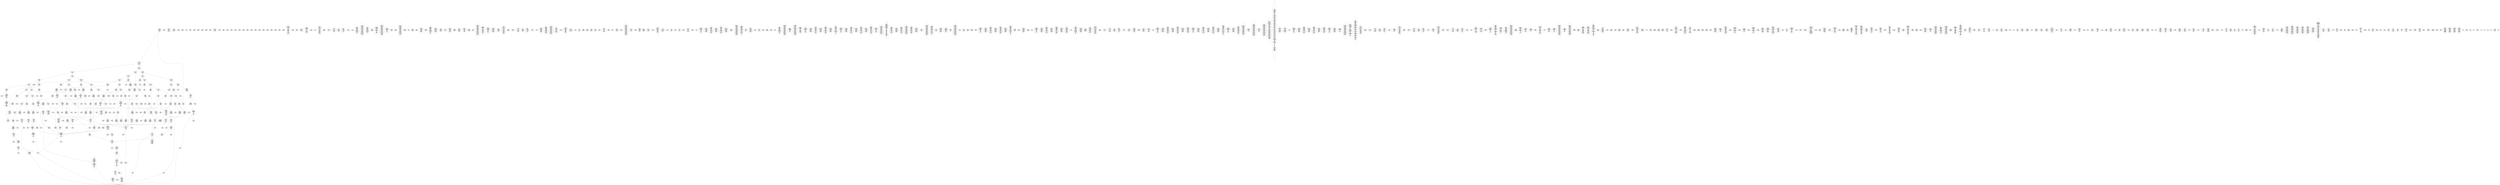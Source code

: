 /* Generated by GvGen v.1.0 (https://www.github.com/stricaud/gvgen) */

digraph G {
compound=true;
   node1 [label="[anywhere]"];
   node2 [label="# 0x0
PUSHX Data
PUSHX Data
MSTORE
PUSHX LogicData
CALLDATASIZE
LT
PUSHX Data
JUMPI
"];
   node3 [label="# 0xd
PUSHX Data
CALLDATALOAD
PUSHX BitData
SHR
PUSHX LogicData
GT
PUSHX Data
JUMPI
"];
   node4 [label="# 0x1e
PUSHX LogicData
GT
PUSHX Data
JUMPI
"];
   node5 [label="# 0x29
PUSHX LogicData
GT
PUSHX Data
JUMPI
"];
   node6 [label="# 0x34
PUSHX LogicData
EQ
PUSHX Data
JUMPI
"];
   node7 [label="# 0x3f
PUSHX LogicData
EQ
PUSHX Data
JUMPI
"];
   node8 [label="# 0x4a
PUSHX LogicData
EQ
PUSHX Data
JUMPI
"];
   node9 [label="# 0x55
PUSHX LogicData
EQ
PUSHX Data
JUMPI
"];
   node10 [label="# 0x60
PUSHX LogicData
EQ
PUSHX Data
JUMPI
"];
   node11 [label="# 0x6b
PUSHX Data
REVERT
"];
   node12 [label="# 0x6f
JUMPDEST
PUSHX LogicData
EQ
PUSHX Data
JUMPI
"];
   node13 [label="# 0x7b
PUSHX LogicData
EQ
PUSHX Data
JUMPI
"];
   node14 [label="# 0x86
PUSHX LogicData
EQ
PUSHX Data
JUMPI
"];
   node15 [label="# 0x91
PUSHX LogicData
EQ
PUSHX Data
JUMPI
"];
   node16 [label="# 0x9c
PUSHX LogicData
EQ
PUSHX Data
JUMPI
"];
   node17 [label="# 0xa7
PUSHX Data
REVERT
"];
   node18 [label="# 0xab
JUMPDEST
PUSHX LogicData
GT
PUSHX Data
JUMPI
"];
   node19 [label="# 0xb7
PUSHX LogicData
EQ
PUSHX Data
JUMPI
"];
   node20 [label="# 0xc2
PUSHX LogicData
EQ
PUSHX Data
JUMPI
"];
   node21 [label="# 0xcd
PUSHX LogicData
EQ
PUSHX Data
JUMPI
"];
   node22 [label="# 0xd8
PUSHX LogicData
EQ
PUSHX Data
JUMPI
"];
   node23 [label="# 0xe3
PUSHX LogicData
EQ
PUSHX Data
JUMPI
"];
   node24 [label="# 0xee
PUSHX Data
REVERT
"];
   node25 [label="# 0xf2
JUMPDEST
PUSHX LogicData
EQ
PUSHX Data
JUMPI
"];
   node26 [label="# 0xfe
PUSHX LogicData
EQ
PUSHX Data
JUMPI
"];
   node27 [label="# 0x109
PUSHX LogicData
EQ
PUSHX Data
JUMPI
"];
   node28 [label="# 0x114
PUSHX LogicData
EQ
PUSHX Data
JUMPI
"];
   node29 [label="# 0x11f
PUSHX Data
REVERT
"];
   node30 [label="# 0x123
JUMPDEST
PUSHX LogicData
GT
PUSHX Data
JUMPI
"];
   node31 [label="# 0x12f
PUSHX LogicData
GT
PUSHX Data
JUMPI
"];
   node32 [label="# 0x13a
PUSHX LogicData
EQ
PUSHX Data
JUMPI
"];
   node33 [label="# 0x145
PUSHX LogicData
EQ
PUSHX Data
JUMPI
"];
   node34 [label="# 0x150
PUSHX LogicData
EQ
PUSHX Data
JUMPI
"];
   node35 [label="# 0x15b
PUSHX LogicData
EQ
PUSHX Data
JUMPI
"];
   node36 [label="# 0x166
PUSHX LogicData
EQ
PUSHX Data
JUMPI
"];
   node37 [label="# 0x171
PUSHX Data
REVERT
"];
   node38 [label="# 0x175
JUMPDEST
PUSHX LogicData
EQ
PUSHX Data
JUMPI
"];
   node39 [label="# 0x181
PUSHX LogicData
EQ
PUSHX Data
JUMPI
"];
   node40 [label="# 0x18c
PUSHX LogicData
EQ
PUSHX Data
JUMPI
"];
   node41 [label="# 0x197
PUSHX LogicData
EQ
PUSHX Data
JUMPI
"];
   node42 [label="# 0x1a2
PUSHX Data
REVERT
"];
   node43 [label="# 0x1a6
JUMPDEST
PUSHX LogicData
GT
PUSHX Data
JUMPI
"];
   node44 [label="# 0x1b2
PUSHX LogicData
EQ
PUSHX Data
JUMPI
"];
   node45 [label="# 0x1bd
PUSHX LogicData
EQ
PUSHX Data
JUMPI
"];
   node46 [label="# 0x1c8
PUSHX LogicData
EQ
PUSHX Data
JUMPI
"];
   node47 [label="# 0x1d3
PUSHX LogicData
EQ
PUSHX Data
JUMPI
"];
   node48 [label="# 0x1de
PUSHX LogicData
EQ
PUSHX Data
JUMPI
"];
   node49 [label="# 0x1e9
PUSHX Data
REVERT
"];
   node50 [label="# 0x1ed
JUMPDEST
PUSHX LogicData
EQ
PUSHX Data
JUMPI
"];
   node51 [label="# 0x1f9
PUSHX LogicData
EQ
PUSHX Data
JUMPI
"];
   node52 [label="# 0x204
PUSHX LogicData
EQ
PUSHX Data
JUMPI
"];
   node53 [label="# 0x20f
PUSHX LogicData
EQ
PUSHX Data
JUMPI
"];
   node54 [label="# 0x21a
JUMPDEST
PUSHX Data
REVERT
"];
   node55 [label="# 0x21f
JUMPDEST
CALLVALUE
ISZERO
PUSHX Data
JUMPI
"];
   node56 [label="# 0x227
PUSHX Data
REVERT
"];
   node57 [label="# 0x22b
JUMPDEST
PUSHX Data
PUSHX Data
CALLDATASIZE
PUSHX Data
PUSHX Data
JUMP
"];
   node58 [label="# 0x23a
JUMPDEST
PUSHX Data
JUMP
"];
   node59 [label="# 0x23f
JUMPDEST
PUSHX MemData
MLOAD
ISZERO
ISZERO
MSTORE
PUSHX ArithData
ADD
"];
   node60 [label="# 0x24b
JUMPDEST
PUSHX MemData
MLOAD
SUB
RETURN
"];
   node61 [label="# 0x254
JUMPDEST
CALLVALUE
ISZERO
PUSHX Data
JUMPI
"];
   node62 [label="# 0x25c
PUSHX Data
REVERT
"];
   node63 [label="# 0x260
JUMPDEST
PUSHX Data
PUSHX Data
JUMP
"];
   node64 [label="# 0x269
JUMPDEST
PUSHX MemData
MLOAD
PUSHX Data
PUSHX Data
JUMP
"];
   node65 [label="# 0x276
JUMPDEST
CALLVALUE
ISZERO
PUSHX Data
JUMPI
"];
   node66 [label="# 0x27e
PUSHX Data
REVERT
"];
   node67 [label="# 0x282
JUMPDEST
PUSHX Data
PUSHX Data
CALLDATASIZE
PUSHX Data
PUSHX Data
JUMP
"];
   node68 [label="# 0x291
JUMPDEST
PUSHX Data
JUMP
"];
   node69 [label="# 0x296
JUMPDEST
PUSHX MemData
MLOAD
PUSHX ArithData
PUSHX BitData
PUSHX BitData
SHL
SUB
AND
MSTORE
PUSHX ArithData
ADD
PUSHX Data
JUMP
"];
   node70 [label="# 0x2ae
JUMPDEST
CALLVALUE
ISZERO
PUSHX Data
JUMPI
"];
   node71 [label="# 0x2b6
PUSHX Data
REVERT
"];
   node72 [label="# 0x2ba
JUMPDEST
PUSHX Data
PUSHX Data
CALLDATASIZE
PUSHX Data
PUSHX Data
JUMP
"];
   node73 [label="# 0x2c9
JUMPDEST
PUSHX Data
JUMP
"];
   node74 [label="# 0x2ce
JUMPDEST
STOP
"];
   node75 [label="# 0x2d0
JUMPDEST
CALLVALUE
ISZERO
PUSHX Data
JUMPI
"];
   node76 [label="# 0x2d8
PUSHX Data
REVERT
"];
   node77 [label="# 0x2dc
JUMPDEST
PUSHX StorData
SLOAD
"];
   node78 [label="# 0x2e1
JUMPDEST
PUSHX MemData
MLOAD
MSTORE
PUSHX ArithData
ADD
PUSHX Data
JUMP
"];
   node79 [label="# 0x2ef
JUMPDEST
CALLVALUE
ISZERO
PUSHX Data
JUMPI
"];
   node80 [label="# 0x2f7
PUSHX Data
REVERT
"];
   node81 [label="# 0x2fb
JUMPDEST
PUSHX Data
PUSHX Data
CALLDATASIZE
PUSHX Data
PUSHX Data
JUMP
"];
   node82 [label="# 0x30a
JUMPDEST
PUSHX Data
JUMP
"];
   node83 [label="# 0x30f
JUMPDEST
CALLVALUE
ISZERO
PUSHX Data
JUMPI
"];
   node84 [label="# 0x317
PUSHX Data
REVERT
"];
   node85 [label="# 0x31b
JUMPDEST
PUSHX Data
PUSHX Data
CALLDATASIZE
PUSHX Data
PUSHX Data
JUMP
"];
   node86 [label="# 0x32a
JUMPDEST
PUSHX Data
JUMP
"];
   node87 [label="# 0x32f
JUMPDEST
CALLVALUE
ISZERO
PUSHX Data
JUMPI
"];
   node88 [label="# 0x337
PUSHX Data
REVERT
"];
   node89 [label="# 0x33b
JUMPDEST
PUSHX Data
PUSHX Data
CALLDATASIZE
PUSHX Data
PUSHX Data
JUMP
"];
   node90 [label="# 0x34a
JUMPDEST
PUSHX Data
JUMP
"];
   node91 [label="# 0x34f
JUMPDEST
CALLVALUE
ISZERO
PUSHX Data
JUMPI
"];
   node92 [label="# 0x357
PUSHX Data
REVERT
"];
   node93 [label="# 0x35b
JUMPDEST
PUSHX Data
PUSHX Data
CALLDATASIZE
PUSHX Data
PUSHX Data
JUMP
"];
   node94 [label="# 0x36a
JUMPDEST
PUSHX Data
JUMP
"];
   node95 [label="# 0x36f
JUMPDEST
CALLVALUE
ISZERO
PUSHX Data
JUMPI
"];
   node96 [label="# 0x377
PUSHX Data
REVERT
"];
   node97 [label="# 0x37b
JUMPDEST
PUSHX Data
PUSHX Data
JUMP
"];
   node98 [label="# 0x384
JUMPDEST
CALLVALUE
ISZERO
PUSHX Data
JUMPI
"];
   node99 [label="# 0x38c
PUSHX Data
REVERT
"];
   node100 [label="# 0x390
JUMPDEST
PUSHX Data
PUSHX Data
JUMP
"];
   node101 [label="# 0x399
JUMPDEST
CALLVALUE
ISZERO
PUSHX Data
JUMPI
"];
   node102 [label="# 0x3a1
PUSHX Data
REVERT
"];
   node103 [label="# 0x3a5
JUMPDEST
PUSHX Data
PUSHX Data
CALLDATASIZE
PUSHX Data
PUSHX Data
JUMP
"];
   node104 [label="# 0x3b4
JUMPDEST
PUSHX Data
JUMP
"];
   node105 [label="# 0x3b9
JUMPDEST
CALLVALUE
ISZERO
PUSHX Data
JUMPI
"];
   node106 [label="# 0x3c1
PUSHX Data
REVERT
"];
   node107 [label="# 0x3c5
JUMPDEST
PUSHX Data
PUSHX Data
CALLDATASIZE
PUSHX Data
PUSHX Data
JUMP
"];
   node108 [label="# 0x3d4
JUMPDEST
PUSHX Data
JUMP
"];
   node109 [label="# 0x3d9
JUMPDEST
PUSHX MemData
MLOAD
PUSHX Data
PUSHX Data
JUMP
"];
   node110 [label="# 0x3e6
JUMPDEST
CALLVALUE
ISZERO
PUSHX Data
JUMPI
"];
   node111 [label="# 0x3ee
PUSHX Data
REVERT
"];
   node112 [label="# 0x3f2
JUMPDEST
PUSHX Data
PUSHX Data
CALLDATASIZE
PUSHX Data
PUSHX Data
JUMP
"];
   node113 [label="# 0x401
JUMPDEST
PUSHX Data
JUMP
"];
   node114 [label="# 0x406
JUMPDEST
CALLVALUE
ISZERO
PUSHX Data
JUMPI
"];
   node115 [label="# 0x40e
PUSHX Data
REVERT
"];
   node116 [label="# 0x412
JUMPDEST
PUSHX Data
PUSHX Data
CALLDATASIZE
PUSHX Data
PUSHX Data
JUMP
"];
   node117 [label="# 0x421
JUMPDEST
PUSHX Data
JUMP
"];
   node118 [label="# 0x426
JUMPDEST
CALLVALUE
ISZERO
PUSHX Data
JUMPI
"];
   node119 [label="# 0x42e
PUSHX Data
REVERT
"];
   node120 [label="# 0x432
JUMPDEST
PUSHX Data
PUSHX Data
CALLDATASIZE
PUSHX Data
PUSHX Data
JUMP
"];
   node121 [label="# 0x441
JUMPDEST
PUSHX Data
JUMP
"];
   node122 [label="# 0x446
JUMPDEST
CALLVALUE
ISZERO
PUSHX Data
JUMPI
"];
   node123 [label="# 0x44e
PUSHX Data
REVERT
"];
   node124 [label="# 0x452
JUMPDEST
PUSHX Data
PUSHX Data
CALLDATASIZE
PUSHX Data
PUSHX Data
JUMP
"];
   node125 [label="# 0x461
JUMPDEST
PUSHX Data
JUMP
"];
   node126 [label="# 0x466
JUMPDEST
CALLVALUE
ISZERO
PUSHX Data
JUMPI
"];
   node127 [label="# 0x46e
PUSHX Data
REVERT
"];
   node128 [label="# 0x472
JUMPDEST
PUSHX Data
PUSHX Data
CALLDATASIZE
PUSHX Data
PUSHX Data
JUMP
"];
   node129 [label="# 0x481
JUMPDEST
PUSHX Data
JUMP
"];
   node130 [label="# 0x486
JUMPDEST
CALLVALUE
ISZERO
PUSHX Data
JUMPI
"];
   node131 [label="# 0x48e
PUSHX Data
REVERT
"];
   node132 [label="# 0x492
JUMPDEST
PUSHX Data
PUSHX Data
JUMP
"];
   node133 [label="# 0x49b
JUMPDEST
CALLVALUE
ISZERO
PUSHX Data
JUMPI
"];
   node134 [label="# 0x4a3
PUSHX Data
REVERT
"];
   node135 [label="# 0x4a7
JUMPDEST
PUSHX Data
PUSHX StorData
SLOAD
JUMP
"];
   node136 [label="# 0x4b1
JUMPDEST
CALLVALUE
ISZERO
PUSHX Data
JUMPI
"];
   node137 [label="# 0x4b9
PUSHX Data
REVERT
"];
   node138 [label="# 0x4bd
JUMPDEST
PUSHX Data
PUSHX Data
CALLDATASIZE
PUSHX Data
PUSHX Data
JUMP
"];
   node139 [label="# 0x4cc
JUMPDEST
PUSHX Data
JUMP
"];
   node140 [label="# 0x4d1
JUMPDEST
CALLVALUE
ISZERO
PUSHX Data
JUMPI
"];
   node141 [label="# 0x4d9
PUSHX Data
REVERT
"];
   node142 [label="# 0x4dd
JUMPDEST
PUSHX Data
PUSHX Data
CALLDATASIZE
PUSHX Data
PUSHX Data
JUMP
"];
   node143 [label="# 0x4ec
JUMPDEST
PUSHX Data
JUMP
"];
   node144 [label="# 0x4f1
JUMPDEST
CALLVALUE
ISZERO
PUSHX Data
JUMPI
"];
   node145 [label="# 0x4f9
PUSHX Data
REVERT
"];
   node146 [label="# 0x4fd
JUMPDEST
PUSHX StorData
SLOAD
PUSHX ArithData
PUSHX BitData
PUSHX BitData
SHL
SUB
AND
PUSHX Data
JUMP
"];
   node147 [label="# 0x50f
JUMPDEST
CALLVALUE
ISZERO
PUSHX Data
JUMPI
"];
   node148 [label="# 0x517
PUSHX Data
REVERT
"];
   node149 [label="# 0x51b
JUMPDEST
PUSHX Data
PUSHX Data
JUMP
"];
   node150 [label="# 0x524
JUMPDEST
CALLVALUE
ISZERO
PUSHX Data
JUMPI
"];
   node151 [label="# 0x52c
PUSHX Data
REVERT
"];
   node152 [label="# 0x530
JUMPDEST
PUSHX Data
PUSHX Data
CALLDATASIZE
PUSHX Data
PUSHX Data
JUMP
"];
   node153 [label="# 0x53f
JUMPDEST
PUSHX Data
JUMP
"];
   node154 [label="# 0x544
JUMPDEST
PUSHX Data
PUSHX Data
CALLDATASIZE
PUSHX Data
PUSHX Data
JUMP
"];
   node155 [label="# 0x552
JUMPDEST
PUSHX Data
JUMP
"];
   node156 [label="# 0x557
JUMPDEST
CALLVALUE
ISZERO
PUSHX Data
JUMPI
"];
   node157 [label="# 0x55f
PUSHX Data
REVERT
"];
   node158 [label="# 0x563
JUMPDEST
PUSHX Data
PUSHX Data
CALLDATASIZE
PUSHX Data
PUSHX Data
JUMP
"];
   node159 [label="# 0x572
JUMPDEST
PUSHX Data
JUMP
"];
   node160 [label="# 0x577
JUMPDEST
CALLVALUE
ISZERO
PUSHX Data
JUMPI
"];
   node161 [label="# 0x57f
PUSHX Data
REVERT
"];
   node162 [label="# 0x583
JUMPDEST
PUSHX Data
PUSHX Data
CALLDATASIZE
PUSHX Data
PUSHX Data
JUMP
"];
   node163 [label="# 0x592
JUMPDEST
PUSHX Data
JUMP
"];
   node164 [label="# 0x597
JUMPDEST
CALLVALUE
ISZERO
PUSHX Data
JUMPI
"];
   node165 [label="# 0x59f
PUSHX Data
REVERT
"];
   node166 [label="# 0x5a3
JUMPDEST
PUSHX Data
PUSHX Data
CALLDATASIZE
PUSHX Data
PUSHX Data
JUMP
"];
   node167 [label="# 0x5b2
JUMPDEST
PUSHX Data
JUMP
"];
   node168 [label="# 0x5b7
JUMPDEST
CALLVALUE
ISZERO
PUSHX Data
JUMPI
"];
   node169 [label="# 0x5bf
PUSHX Data
REVERT
"];
   node170 [label="# 0x5c3
JUMPDEST
PUSHX Data
PUSHX Data
CALLDATASIZE
PUSHX Data
PUSHX Data
JUMP
"];
   node171 [label="# 0x5d2
JUMPDEST
PUSHX Data
JUMP
"];
   node172 [label="# 0x5d7
JUMPDEST
CALLVALUE
ISZERO
PUSHX Data
JUMPI
"];
   node173 [label="# 0x5df
PUSHX Data
REVERT
"];
   node174 [label="# 0x5e3
JUMPDEST
PUSHX Data
PUSHX Data
CALLDATASIZE
PUSHX Data
PUSHX Data
JUMP
"];
   node175 [label="# 0x5f2
JUMPDEST
PUSHX Data
JUMP
"];
   node176 [label="# 0x5f7
JUMPDEST
CALLVALUE
ISZERO
PUSHX Data
JUMPI
"];
   node177 [label="# 0x5ff
PUSHX Data
REVERT
"];
   node178 [label="# 0x603
JUMPDEST
PUSHX Data
PUSHX Data
CALLDATASIZE
PUSHX Data
PUSHX Data
JUMP
"];
   node179 [label="# 0x612
JUMPDEST
PUSHX Data
JUMP
"];
   node180 [label="# 0x617
JUMPDEST
CALLVALUE
ISZERO
PUSHX Data
JUMPI
"];
   node181 [label="# 0x61f
PUSHX Data
REVERT
"];
   node182 [label="# 0x623
JUMPDEST
PUSHX Data
PUSHX Data
CALLDATASIZE
PUSHX Data
PUSHX Data
JUMP
"];
   node183 [label="# 0x632
JUMPDEST
PUSHX Data
JUMP
"];
   node184 [label="# 0x637
JUMPDEST
CALLVALUE
ISZERO
PUSHX Data
JUMPI
"];
   node185 [label="# 0x63f
PUSHX Data
REVERT
"];
   node186 [label="# 0x643
JUMPDEST
PUSHX Data
PUSHX Data
CALLDATASIZE
PUSHX Data
PUSHX Data
JUMP
"];
   node187 [label="# 0x652
JUMPDEST
PUSHX Data
JUMP
"];
   node188 [label="# 0x657
JUMPDEST
CALLVALUE
ISZERO
PUSHX Data
JUMPI
"];
   node189 [label="# 0x65f
PUSHX Data
REVERT
"];
   node190 [label="# 0x663
JUMPDEST
PUSHX Data
PUSHX Data
CALLDATASIZE
PUSHX Data
PUSHX Data
JUMP
"];
   node191 [label="# 0x672
JUMPDEST
PUSHX ArithData
PUSHX BitData
PUSHX BitData
SHL
SUB
AND
PUSHX Data
MSTORE
PUSHX Data
PUSHX Data
MSTORE
PUSHX Data
SHA3
AND
MSTORE
MSTORE
SHA3
SLOAD
PUSHX BitData
AND
JUMP
"];
   node192 [label="# 0x6a0
JUMPDEST
CALLVALUE
ISZERO
PUSHX Data
JUMPI
"];
   node193 [label="# 0x6a8
PUSHX Data
REVERT
"];
   node194 [label="# 0x6ac
JUMPDEST
PUSHX Data
PUSHX Data
CALLDATASIZE
PUSHX Data
PUSHX Data
JUMP
"];
   node195 [label="# 0x6bb
JUMPDEST
PUSHX Data
JUMP
"];
   node196 [label="# 0x6c0
JUMPDEST
CALLVALUE
ISZERO
PUSHX Data
JUMPI
"];
   node197 [label="# 0x6c8
PUSHX Data
REVERT
"];
   node198 [label="# 0x6cc
JUMPDEST
PUSHX Data
PUSHX Data
CALLDATASIZE
PUSHX Data
PUSHX Data
JUMP
"];
   node199 [label="# 0x6db
JUMPDEST
PUSHX Data
JUMP
"];
   node200 [label="# 0x6e0
JUMPDEST
PUSHX MemData
MLOAD
PUSHX Data
PUSHX Data
JUMP
"];
   node201 [label="# 0x6f6
JUMPDEST
PUSHX Data
PUSHX ArithData
PUSHX BitData
PUSHX BitData
SHL
SUB
NOT
AND
PUSHX BitData
PUSHX BitData
SHL
EQ
PUSHX Data
JUMPI
"];
   node202 [label="# 0x712
PUSHX Data
PUSHX Data
JUMP
"];
   node203 [label="# 0x71b
JUMPDEST
JUMP
"];
   node204 [label="# 0x721
JUMPDEST
PUSHX Data
PUSHX StorData
SLOAD
PUSHX Data
PUSHX Data
JUMP
"];
   node205 [label="# 0x730
JUMPDEST
PUSHX ArithData
ADD
PUSHX ArithData
DIV
MUL
PUSHX ArithData
ADD
PUSHX MemData
MLOAD
ADD
PUSHX Data
MSTORE
MSTORE
PUSHX ArithData
ADD
SLOAD
PUSHX Data
PUSHX Data
JUMP
"];
   node206 [label="# 0x75c
JUMPDEST
ISZERO
PUSHX Data
JUMPI
"];
   node207 [label="# 0x763
PUSHX LogicData
LT
PUSHX Data
JUMPI
"];
   node208 [label="# 0x76b
PUSHX ArithData
SLOAD
DIV
MUL
MSTORE
PUSHX ArithData
ADD
PUSHX Data
JUMP
"];
   node209 [label="# 0x77e
JUMPDEST
ADD
PUSHX Data
MSTORE
PUSHX Data
PUSHX Data
SHA3
"];
   node210 [label="# 0x78c
JUMPDEST
SLOAD
MSTORE
PUSHX ArithData
ADD
PUSHX ArithData
ADD
GT
PUSHX Data
JUMPI
"];
   node211 [label="# 0x7a0
SUB
PUSHX BitData
AND
ADD
"];
   node212 [label="# 0x7a9
JUMPDEST
JUMP
"];
   node213 [label="# 0x7b3
JUMPDEST
PUSHX Data
MSTORE
PUSHX Data
PUSHX Data
MSTORE
PUSHX Data
SHA3
SLOAD
PUSHX ArithData
PUSHX BitData
PUSHX BitData
SHL
SUB
AND
PUSHX Data
JUMPI
"];
   node214 [label="# 0x7d0
PUSHX MemData
MLOAD
PUSHX BitData
PUSHX BitData
SHL
MSTORE
PUSHX Data
PUSHX ArithData
ADD
MSTORE
PUSHX Data
PUSHX ArithData
ADD
MSTORE
PUSHX Data
PUSHX ArithData
ADD
MSTORE
PUSHX BitData
PUSHX BitData
SHL
PUSHX ArithData
ADD
MSTORE
PUSHX ArithData
ADD
"];
   node215 [label="# 0x828
JUMPDEST
PUSHX MemData
MLOAD
SUB
REVERT
"];
   node216 [label="# 0x831
JUMPDEST
PUSHX Data
MSTORE
PUSHX Data
PUSHX Data
MSTORE
PUSHX Data
SHA3
SLOAD
PUSHX ArithData
PUSHX BitData
PUSHX BitData
SHL
SUB
AND
JUMP
"];
   node217 [label="# 0x84d
JUMPDEST
PUSHX Data
PUSHX Data
PUSHX Data
JUMP
"];
   node218 [label="# 0x858
JUMPDEST
PUSHX ArithData
PUSHX BitData
PUSHX BitData
SHL
SUB
AND
PUSHX ArithData
PUSHX BitData
PUSHX BitData
SHL
SUB
AND
EQ
ISZERO
PUSHX Data
JUMPI
"];
   node219 [label="# 0x875
PUSHX MemData
MLOAD
PUSHX BitData
PUSHX BitData
SHL
MSTORE
PUSHX Data
PUSHX ArithData
ADD
MSTORE
PUSHX Data
PUSHX ArithData
ADD
MSTORE
PUSHX Data
PUSHX ArithData
ADD
MSTORE
PUSHX BitData
PUSHX BitData
SHL
PUSHX ArithData
ADD
MSTORE
PUSHX ArithData
ADD
PUSHX Data
JUMP
"];
   node220 [label="# 0x8c6
JUMPDEST
CALLER
PUSHX ArithData
PUSHX BitData
PUSHX BitData
SHL
SUB
AND
EQ
PUSHX Data
JUMPI
"];
   node221 [label="# 0x8d8
PUSHX Data
CALLER
PUSHX Data
JUMP
"];
   node222 [label="# 0x8e2
JUMPDEST
PUSHX Data
JUMPI
"];
   node223 [label="# 0x8e7
PUSHX MemData
MLOAD
PUSHX BitData
PUSHX BitData
SHL
MSTORE
PUSHX Data
PUSHX ArithData
ADD
MSTORE
PUSHX Data
PUSHX ArithData
ADD
MSTORE
PUSHX Data
PUSHX ArithData
ADD
MSTORE
PUSHX Data
PUSHX ArithData
ADD
MSTORE
PUSHX ArithData
ADD
PUSHX Data
JUMP
"];
   node224 [label="# 0x954
JUMPDEST
PUSHX Data
PUSHX Data
JUMP
"];
   node225 [label="# 0x95e
JUMPDEST
JUMP
"];
   node226 [label="# 0x963
JUMPDEST
PUSHX Data
CALLER
PUSHX Data
JUMP
"];
   node227 [label="# 0x96d
JUMPDEST
PUSHX Data
JUMPI
"];
   node228 [label="# 0x972
PUSHX MemData
MLOAD
PUSHX BitData
PUSHX BitData
SHL
MSTORE
PUSHX ArithData
ADD
PUSHX Data
PUSHX Data
JUMP
"];
   node229 [label="# 0x989
JUMPDEST
PUSHX Data
PUSHX Data
JUMP
"];
   node230 [label="# 0x994
JUMPDEST
PUSHX Data
MSTORE
PUSHX Data
PUSHX Data
MSTORE
PUSHX Data
SHA3
SLOAD
PUSHX Data
PUSHX ArithData
PUSHX BitData
PUSHX BitData
SHL
SUB
AND
PUSHX Data
JUMPI
"];
   node231 [label="# 0x9b4
PUSHX MemData
MLOAD
PUSHX BitData
PUSHX BitData
SHL
MSTORE
PUSHX ArithData
ADD
PUSHX Data
PUSHX Data
JUMP
"];
   node232 [label="# 0x9cb
JUMPDEST
PUSHX Data
PUSHX StorData
SLOAD
PUSHX Data
PUSHX Data
JUMP
"];
   node233 [label="# 0x9da
JUMPDEST
GT
PUSHX Data
JUMPI
"];
   node234 [label="# 0x9e2
PUSHX MemData
MLOAD
PUSHX ArithData
ADD
PUSHX Data
MSTORE
PUSHX Data
MSTORE
PUSHX Data
JUMP
"];
   node235 [label="# 0x9f6
JUMPDEST
PUSHX Data
PUSHX Data
PUSHX Data
JUMP
"];
   node236 [label="# 0xa01
JUMPDEST
PUSHX MemData
MLOAD
PUSHX ArithData
ADD
PUSHX Data
PUSHX Data
JUMP
"];
   node237 [label="# 0xa12
JUMPDEST
PUSHX MemData
MLOAD
PUSHX ArithData
SUB
SUB
MSTORE
PUSHX Data
MSTORE
JUMP
"];
   node238 [label="# 0xa27
JUMPDEST
PUSHX Data
PUSHX Data
PUSHX Data
JUMP
"];
   node239 [label="# 0xa32
JUMPDEST
LT
PUSHX Data
JUMPI
"];
   node240 [label="# 0xa39
PUSHX MemData
MLOAD
PUSHX BitData
PUSHX BitData
SHL
MSTORE
PUSHX Data
PUSHX ArithData
ADD
MSTORE
PUSHX Data
PUSHX ArithData
ADD
MSTORE
PUSHX Data
PUSHX ArithData
ADD
MSTORE
PUSHX BitData
PUSHX BitData
SHL
PUSHX ArithData
ADD
MSTORE
PUSHX ArithData
ADD
PUSHX Data
JUMP
"];
   node241 [label="# 0xa94
JUMPDEST
PUSHX ArithData
PUSHX BitData
PUSHX BitData
SHL
SUB
AND
PUSHX Data
MSTORE
PUSHX Data
PUSHX Data
MSTORE
PUSHX Data
SHA3
MSTORE
MSTORE
SHA3
SLOAD
JUMP
"];
   node242 [label="# 0xabd
JUMPDEST
PUSHX StorData
SLOAD
PUSHX ArithData
PUSHX BitData
PUSHX BitData
SHL
SUB
AND
CALLER
EQ
PUSHX Data
JUMPI
"];
   node243 [label="# 0xad0
PUSHX MemData
MLOAD
PUSHX BitData
PUSHX BitData
SHL
MSTORE
PUSHX ArithData
ADD
PUSHX Data
PUSHX Data
JUMP
"];
   node244 [label="# 0xae7
JUMPDEST
MLOAD
PUSHX Data
PUSHX Data
PUSHX ArithData
ADD
PUSHX Data
JUMP
"];
   node245 [label="# 0xafa
JUMPDEST
JUMP
"];
   node246 [label="# 0xafe
JUMPDEST
PUSHX StorData
SLOAD
PUSHX ArithData
PUSHX BitData
PUSHX BitData
SHL
SUB
AND
CALLER
EQ
PUSHX Data
JUMPI
"];
   node247 [label="# 0xb11
PUSHX MemData
MLOAD
PUSHX BitData
PUSHX BitData
SHL
MSTORE
PUSHX ArithData
ADD
PUSHX Data
PUSHX Data
JUMP
"];
   node248 [label="# 0xb28
JUMPDEST
PUSHX MemData
MLOAD
SELFBALANCE
CALLER
ISZERO
PUSHX ArithData
MUL
PUSHX Data
CALL
ISZERO
ISZERO
PUSHX Data
JUMPI
"];
   node249 [label="# 0xb4e
RETURNDATASIZE
PUSHX Data
RETURNDATACOPY
RETURNDATASIZE
PUSHX Data
REVERT
"];
   node250 [label="# 0xb57
JUMPDEST
PUSHX StorData
SLOAD
PUSHX Data
PUSHX Data
JUMP
"];
   node251 [label="# 0xb64
JUMPDEST
PUSHX ArithData
ADD
PUSHX ArithData
DIV
MUL
PUSHX ArithData
ADD
PUSHX MemData
MLOAD
ADD
PUSHX Data
MSTORE
MSTORE
PUSHX ArithData
ADD
SLOAD
PUSHX Data
PUSHX Data
JUMP
"];
   node252 [label="# 0xb90
JUMPDEST
ISZERO
PUSHX Data
JUMPI
"];
   node253 [label="# 0xb97
PUSHX LogicData
LT
PUSHX Data
JUMPI
"];
   node254 [label="# 0xb9f
PUSHX ArithData
SLOAD
DIV
MUL
MSTORE
PUSHX ArithData
ADD
PUSHX Data
JUMP
"];
   node255 [label="# 0xbb2
JUMPDEST
ADD
PUSHX Data
MSTORE
PUSHX Data
PUSHX Data
SHA3
"];
   node256 [label="# 0xbc0
JUMPDEST
SLOAD
MSTORE
PUSHX ArithData
ADD
PUSHX ArithData
ADD
GT
PUSHX Data
JUMPI
"];
   node257 [label="# 0xbd4
SUB
PUSHX BitData
AND
ADD
"];
   node258 [label="# 0xbdd
JUMPDEST
JUMP
"];
   node259 [label="# 0xbe5
JUMPDEST
PUSHX Data
PUSHX MemData
MLOAD
PUSHX ArithData
ADD
PUSHX Data
MSTORE
PUSHX Data
MSTORE
PUSHX Data
JUMP
"];
   node260 [label="# 0xc00
JUMPDEST
PUSHX Data
MSTORE
PUSHX Data
PUSHX Data
MSTORE
PUSHX Data
SHA3
SLOAD
PUSHX Data
PUSHX BitData
PUSHX BitData
SHL
DIV
PUSHX BitData
AND
PUSHX Data
JUMPI
"];
   node261 [label="# 0xc23
PUSHX MemData
MLOAD
PUSHX BitData
PUSHX BitData
SHL
MSTORE
PUSHX Data
PUSHX ArithData
ADD
MSTORE
PUSHX Data
PUSHX ArithData
ADD
MSTORE
PUSHX Data
PUSHX ArithData
ADD
MSTORE
PUSHX ArithData
ADD
PUSHX Data
JUMP
"];
   node262 [label="# 0xc6a
JUMPDEST
SLOAD
PUSHX BitData
PUSHX BitData
SHL
DIV
PUSHX BitData
AND
PUSHX LogicData
GT
ISZERO
PUSHX Data
JUMPI
"];
   node263 [label="# 0xc8b
PUSHX Data
PUSHX Data
JUMP
"];
   node264 [label="# 0xc92
JUMPDEST
PUSHX MemData
MLOAD
MSTORE
PUSHX ArithData
MUL
PUSHX ArithData
ADD
ADD
PUSHX Data
MSTORE
ISZERO
PUSHX Data
JUMPI
"];
   node265 [label="# 0xcac
PUSHX ArithData
ADD
PUSHX ArithData
MUL
CALLDATASIZE
CALLDATACOPY
ADD
"];
   node266 [label="# 0xcbb
JUMPDEST
PUSHX Data
"];
   node267 [label="# 0xcc1
JUMPDEST
LT
ISZERO
PUSHX Data
JUMPI
"];
   node268 [label="# 0xcca
PUSHX Data
PUSHX Data
PUSHX Data
JUMP
"];
   node269 [label="# 0xcd7
JUMPDEST
PUSHX Data
PUSHX Data
JUMP
"];
   node270 [label="# 0xce1
JUMPDEST
PUSHX Data
PUSHX Data
PUSHX Data
JUMP
"];
   node271 [label="# 0xcec
JUMPDEST
MLOAD
LT
PUSHX Data
JUMPI
"];
   node272 [label="# 0xcf7
PUSHX Data
PUSHX Data
JUMP
"];
   node273 [label="# 0xcfe
JUMPDEST
PUSHX ArithData
MUL
ADD
ADD
MSTORE
PUSHX Data
PUSHX Data
JUMP
"];
   node274 [label="# 0xd13
JUMPDEST
PUSHX Data
JUMP
"];
   node275 [label="# 0xd1b
JUMPDEST
JUMP
"];
   node276 [label="# 0xd23
JUMPDEST
PUSHX Data
PUSHX Data
PUSHX StorData
SLOAD
JUMP
"];
   node277 [label="# 0xd2e
JUMPDEST
LT
PUSHX Data
JUMPI
"];
   node278 [label="# 0xd35
PUSHX MemData
MLOAD
PUSHX BitData
PUSHX BitData
SHL
MSTORE
PUSHX Data
PUSHX ArithData
ADD
MSTORE
PUSHX Data
PUSHX ArithData
ADD
MSTORE
PUSHX Data
PUSHX ArithData
ADD
MSTORE
PUSHX BitData
PUSHX BitData
SHL
PUSHX ArithData
ADD
MSTORE
PUSHX ArithData
ADD
PUSHX Data
JUMP
"];
   node279 [label="# 0xd91
JUMPDEST
PUSHX StorData
SLOAD
LT
PUSHX Data
JUMPI
"];
   node280 [label="# 0xd9d
PUSHX Data
PUSHX Data
JUMP
"];
   node281 [label="# 0xda4
JUMPDEST
PUSHX Data
MSTORE
PUSHX Data
PUSHX Data
SHA3
ADD
SLOAD
JUMP
"];
   node282 [label="# 0xdb6
JUMPDEST
PUSHX Data
PUSHX Data
PUSHX Data
PUSHX Data
JUMP
"];
   node283 [label="# 0xdc3
JUMPDEST
PUSHX LogicData
GT
ISZERO
PUSHX Data
JUMPI
"];
   node284 [label="# 0xdd7
PUSHX Data
PUSHX Data
JUMP
"];
   node285 [label="# 0xdde
JUMPDEST
PUSHX MemData
MLOAD
MSTORE
PUSHX ArithData
MUL
PUSHX ArithData
ADD
ADD
PUSHX Data
MSTORE
ISZERO
PUSHX Data
JUMPI
"];
   node286 [label="# 0xdf8
PUSHX ArithData
ADD
PUSHX ArithData
MUL
CALLDATASIZE
CALLDATACOPY
ADD
"];
   node287 [label="# 0xe07
JUMPDEST
PUSHX Data
"];
   node288 [label="# 0xe0d
JUMPDEST
LT
ISZERO
PUSHX Data
JUMPI
"];
   node289 [label="# 0xe16
PUSHX Data
PUSHX Data
JUMP
"];
   node290 [label="# 0xe1f
JUMPDEST
MLOAD
LT
PUSHX Data
JUMPI
"];
   node291 [label="# 0xe2a
PUSHX Data
PUSHX Data
JUMP
"];
   node292 [label="# 0xe31
JUMPDEST
PUSHX ArithData
MUL
ADD
ADD
MSTORE
PUSHX Data
PUSHX Data
JUMP
"];
   node293 [label="# 0xe46
JUMPDEST
PUSHX Data
JUMP
"];
   node294 [label="# 0xe4e
JUMPDEST
JUMP
"];
   node295 [label="# 0xe55
JUMPDEST
PUSHX StorData
SLOAD
PUSHX ArithData
PUSHX BitData
PUSHX BitData
SHL
SUB
AND
CALLER
EQ
PUSHX Data
JUMPI
"];
   node296 [label="# 0xe68
PUSHX MemData
MLOAD
PUSHX BitData
PUSHX BitData
SHL
MSTORE
PUSHX ArithData
ADD
PUSHX Data
PUSHX Data
JUMP
"];
   node297 [label="# 0xe7f
JUMPDEST
PUSHX Data
MSTORE
PUSHX Data
PUSHX Data
MSTORE
PUSHX Data
SHA3
SLOAD
PUSHX BitData
PUSHX BitData
SHL
DIV
PUSHX BitData
AND
PUSHX Data
JUMPI
"];
   node298 [label="# 0xe9f
PUSHX MemData
MLOAD
PUSHX BitData
PUSHX BitData
SHL
MSTORE
PUSHX ArithData
ADD
PUSHX Data
PUSHX Data
JUMP
"];
   node299 [label="# 0xeb6
JUMPDEST
PUSHX Data
MSTORE
PUSHX Data
PUSHX Data
MSTORE
PUSHX Data
SHA3
SLOAD
PUSHX BitData
PUSHX BitData
SHL
DIV
PUSHX BitData
AND
ISZERO
PUSHX Data
JUMPI
"];
   node300 [label="# 0xed7
PUSHX MemData
MLOAD
PUSHX BitData
PUSHX BitData
SHL
MSTORE
PUSHX ArithData
ADD
PUSHX Data
PUSHX Data
JUMP
"];
   node301 [label="# 0xeee
JUMPDEST
PUSHX LogicData
GT
PUSHX Data
JUMPI
"];
   node302 [label="# 0xef7
PUSHX MemData
MLOAD
PUSHX BitData
PUSHX BitData
SHL
MSTORE
PUSHX Data
PUSHX ArithData
ADD
MSTORE
PUSHX Data
PUSHX ArithData
ADD
MSTORE
PUSHX Data
PUSHX ArithData
ADD
MSTORE
PUSHX BitData
PUSHX BitData
SHL
PUSHX ArithData
ADD
MSTORE
PUSHX ArithData
ADD
PUSHX Data
JUMP
"];
   node303 [label="# 0xf56
JUMPDEST
PUSHX Data
MSTORE
PUSHX Data
PUSHX Data
MSTORE
PUSHX Data
SHA3
SLOAD
PUSHX BitData
PUSHX BitData
PUSHX BitData
SHL
DIV
AND
PUSHX Data
PUSHX BitData
PUSHX BitData
SHL
DIV
AND
PUSHX Data
JUMP
"];
   node304 [label="# 0xf88
JUMPDEST
GT
ISZERO
PUSHX Data
JUMPI
"];
   node305 [label="# 0xf8f
PUSHX MemData
MLOAD
PUSHX BitData
PUSHX BitData
SHL
MSTORE
PUSHX ArithData
ADD
PUSHX Data
PUSHX Data
JUMP
"];
   node306 [label="# 0xfa6
JUMPDEST
PUSHX Data
"];
   node307 [label="# 0xfa9
JUMPDEST
LT
ISZERO
PUSHX Data
JUMPI
"];
   node308 [label="# 0xfb2
PUSHX Data
PUSHX Data
JUMP
"];
   node309 [label="# 0xfbb
JUMPDEST
PUSHX Data
PUSHX Data
JUMP
"];
   node310 [label="# 0xfc5
JUMPDEST
PUSHX Data
JUMP
"];
   node311 [label="# 0xfcd
JUMPDEST
JUMP
"];
   node312 [label="# 0xfd6
JUMPDEST
PUSHX Data
MSTORE
PUSHX Data
PUSHX Data
MSTORE
PUSHX Data
SHA3
SLOAD
PUSHX ArithData
PUSHX BitData
PUSHX BitData
SHL
SUB
AND
PUSHX Data
JUMPI
"];
   node313 [label="# 0xff4
PUSHX MemData
MLOAD
PUSHX BitData
PUSHX BitData
SHL
MSTORE
PUSHX Data
PUSHX ArithData
ADD
MSTORE
PUSHX Data
PUSHX ArithData
ADD
MSTORE
PUSHX Data
PUSHX ArithData
ADD
MSTORE
PUSHX BitData
PUSHX BitData
SHL
PUSHX ArithData
ADD
MSTORE
PUSHX ArithData
ADD
PUSHX Data
JUMP
"];
   node314 [label="# 0x104d
JUMPDEST
PUSHX Data
PUSHX ArithData
PUSHX BitData
PUSHX BitData
SHL
SUB
AND
PUSHX Data
JUMPI
"];
   node315 [label="# 0x105e
PUSHX MemData
MLOAD
PUSHX BitData
PUSHX BitData
SHL
MSTORE
PUSHX Data
PUSHX ArithData
ADD
MSTORE
PUSHX Data
PUSHX ArithData
ADD
MSTORE
PUSHX Data
PUSHX ArithData
ADD
MSTORE
PUSHX BitData
PUSHX BitData
SHL
PUSHX ArithData
ADD
MSTORE
PUSHX ArithData
ADD
PUSHX Data
JUMP
"];
   node316 [label="# 0x10b8
JUMPDEST
PUSHX ArithData
PUSHX BitData
PUSHX BitData
SHL
SUB
AND
PUSHX Data
MSTORE
PUSHX Data
PUSHX Data
MSTORE
PUSHX Data
SHA3
SLOAD
JUMP
"];
   node317 [label="# 0x10d4
JUMPDEST
PUSHX StorData
SLOAD
PUSHX ArithData
PUSHX BitData
PUSHX BitData
SHL
SUB
AND
CALLER
EQ
PUSHX Data
JUMPI
"];
   node318 [label="# 0x10e7
PUSHX MemData
MLOAD
PUSHX BitData
PUSHX BitData
SHL
MSTORE
PUSHX ArithData
ADD
PUSHX Data
PUSHX Data
JUMP
"];
   node319 [label="# 0x10fe
JUMPDEST
PUSHX StorData
SLOAD
PUSHX MemData
MLOAD
PUSHX Data
PUSHX ArithData
PUSHX BitData
PUSHX BitData
SHL
SUB
AND
PUSHX Data
LOGX
PUSHX StorData
SLOAD
PUSHX ArithData
PUSHX BitData
PUSHX BitData
SHL
SUB
NOT
AND
SSTORE
JUMP
"];
   node320 [label="# 0x1148
JUMPDEST
PUSHX StorData
SLOAD
PUSHX ArithData
PUSHX BitData
PUSHX BitData
SHL
SUB
AND
CALLER
EQ
PUSHX Data
JUMPI
"];
   node321 [label="# 0x115b
PUSHX MemData
MLOAD
PUSHX BitData
PUSHX BitData
SHL
MSTORE
PUSHX ArithData
ADD
PUSHX Data
PUSHX Data
JUMP
"];
   node322 [label="# 0x1172
JUMPDEST
PUSHX Data
MSTORE
PUSHX Data
PUSHX Data
MSTORE
PUSHX Data
SHA3
SLOAD
PUSHX BitData
PUSHX BitData
SHL
DIV
PUSHX BitData
AND
PUSHX Data
JUMPI
"];
   node323 [label="# 0x1192
PUSHX MemData
MLOAD
PUSHX BitData
PUSHX BitData
SHL
MSTORE
PUSHX ArithData
ADD
PUSHX Data
PUSHX Data
JUMP
"];
   node324 [label="# 0x11a9
JUMPDEST
PUSHX Data
MSTORE
PUSHX Data
PUSHX Data
MSTORE
PUSHX Data
SHA3
SLOAD
PUSHX BitData
PUSHX BitData
SHL
DIV
PUSHX BitData
AND
ISZERO
PUSHX Data
JUMPI
"];
   node325 [label="# 0x11ca
PUSHX MemData
MLOAD
PUSHX BitData
PUSHX BitData
SHL
MSTORE
PUSHX ArithData
ADD
PUSHX Data
PUSHX Data
JUMP
"];
   node326 [label="# 0x11e1
JUMPDEST
PUSHX Data
MSTORE
PUSHX Data
PUSHX Data
MSTORE
PUSHX Data
SHA3
SLOAD
PUSHX BitData
NOT
AND
PUSHX ArithData
PUSHX BitData
PUSHX BitData
SHL
SUB
AND
OR
SSTORE
JUMP
"];
   node327 [label="# 0x121a
JUMPDEST
PUSHX StorData
SLOAD
PUSHX ArithData
PUSHX BitData
PUSHX BitData
SHL
SUB
AND
CALLER
EQ
PUSHX Data
JUMPI
"];
   node328 [label="# 0x122d
PUSHX MemData
MLOAD
PUSHX BitData
PUSHX BitData
SHL
MSTORE
PUSHX ArithData
ADD
PUSHX Data
PUSHX Data
JUMP
"];
   node329 [label="# 0x1244
JUMPDEST
PUSHX Data
MSTORE
PUSHX Data
PUSHX Data
MSTORE
PUSHX Data
SHA3
SLOAD
PUSHX BitData
PUSHX BitData
SHL
DIV
PUSHX BitData
AND
PUSHX Data
JUMPI
"];
   node330 [label="# 0x1264
PUSHX MemData
MLOAD
PUSHX BitData
PUSHX BitData
SHL
MSTORE
PUSHX ArithData
ADD
PUSHX Data
PUSHX Data
JUMP
"];
   node331 [label="# 0x127b
JUMPDEST
PUSHX Data
MSTORE
PUSHX Data
PUSHX Data
MSTORE
PUSHX Data
SHA3
SLOAD
PUSHX BitData
PUSHX BitData
SHL
DIV
PUSHX BitData
AND
ISZERO
PUSHX Data
JUMPI
"];
   node332 [label="# 0x129c
PUSHX MemData
MLOAD
PUSHX BitData
PUSHX BitData
SHL
MSTORE
PUSHX ArithData
ADD
PUSHX Data
PUSHX Data
JUMP
"];
   node333 [label="# 0x12b3
JUMPDEST
PUSHX Data
MSTORE
PUSHX Data
PUSHX Data
MSTORE
PUSHX Data
SHA3
SLOAD
PUSHX BitData
PUSHX BitData
SHL
NOT
AND
PUSHX BitData
PUSHX BitData
SHL
OR
SSTORE
JUMP
"];
   node334 [label="# 0x12d6
JUMPDEST
PUSHX Data
PUSHX StorData
SLOAD
PUSHX Data
PUSHX Data
JUMP
"];
   node335 [label="# 0x12e5
JUMPDEST
PUSHX ArithData
PUSHX BitData
PUSHX BitData
SHL
SUB
AND
CALLER
EQ
ISZERO
PUSHX Data
JUMPI
"];
   node336 [label="# 0x12f7
PUSHX MemData
MLOAD
PUSHX BitData
PUSHX BitData
SHL
MSTORE
PUSHX Data
PUSHX ArithData
ADD
MSTORE
PUSHX Data
PUSHX ArithData
ADD
MSTORE
PUSHX Data
PUSHX ArithData
ADD
MSTORE
PUSHX ArithData
ADD
PUSHX Data
JUMP
"];
   node337 [label="# 0x133e
JUMPDEST
CALLER
PUSHX Data
MSTORE
PUSHX Data
PUSHX ArithData
MSTORE
PUSHX MemData
SHA3
PUSHX ArithData
PUSHX BitData
PUSHX BitData
SHL
SUB
AND
MSTORE
MSTORE
SHA3
SLOAD
PUSHX BitData
NOT
AND
ISZERO
ISZERO
OR
SSTORE
MLOAD
MSTORE
PUSHX Data
ADD
PUSHX MemData
MLOAD
SUB
LOGX
JUMP
"];
   node338 [label="# 0x13aa
JUMPDEST
PUSHX Data
MSTORE
PUSHX Data
PUSHX Data
MSTORE
PUSHX Data
SHA3
SLOAD
PUSHX BitData
PUSHX BitData
SHL
DIV
PUSHX BitData
AND
PUSHX Data
JUMPI
"];
   node339 [label="# 0x13ca
PUSHX MemData
MLOAD
PUSHX BitData
PUSHX BitData
SHL
MSTORE
PUSHX ArithData
ADD
PUSHX Data
PUSHX Data
JUMP
"];
   node340 [label="# 0x13e1
JUMPDEST
PUSHX Data
MSTORE
PUSHX Data
PUSHX Data
MSTORE
PUSHX Data
SHA3
SLOAD
PUSHX BitData
PUSHX BitData
SHL
DIV
PUSHX BitData
AND
PUSHX Data
JUMPI
"];
   node341 [label="# 0x1401
PUSHX MemData
MLOAD
PUSHX BitData
PUSHX BitData
SHL
MSTORE
PUSHX Data
PUSHX ArithData
ADD
MSTORE
PUSHX Data
PUSHX ArithData
ADD
MSTORE
PUSHX Data
PUSHX ArithData
ADD
MSTORE
PUSHX ArithData
ADD
PUSHX Data
JUMP
"];
   node342 [label="# 0x1448
JUMPDEST
PUSHX Data
MSTORE
PUSHX Data
PUSHX Data
MSTORE
PUSHX Data
SHA3
SLOAD
PUSHX BitData
PUSHX BitData
SHL
DIV
PUSHX BitData
AND
ISZERO
PUSHX Data
JUMPI
"];
   node343 [label="# 0x1469
PUSHX MemData
MLOAD
PUSHX BitData
PUSHX BitData
SHL
MSTORE
PUSHX ArithData
ADD
PUSHX Data
PUSHX Data
JUMP
"];
   node344 [label="# 0x1480
JUMPDEST
PUSHX LogicData
GT
PUSHX Data
JUMPI
"];
   node345 [label="# 0x1489
PUSHX MemData
MLOAD
PUSHX BitData
PUSHX BitData
SHL
MSTORE
PUSHX Data
PUSHX ArithData
ADD
MSTORE
PUSHX Data
PUSHX ArithData
ADD
MSTORE
PUSHX Data
PUSHX ArithData
ADD
MSTORE
PUSHX BitData
PUSHX BitData
SHL
PUSHX ArithData
ADD
MSTORE
PUSHX ArithData
ADD
PUSHX Data
JUMP
"];
   node346 [label="# 0x14ec
JUMPDEST
PUSHX Data
MSTORE
PUSHX Data
PUSHX Data
MSTORE
PUSHX Data
SHA3
SLOAD
PUSHX BitData
PUSHX BitData
PUSHX BitData
SHL
DIV
AND
PUSHX Data
PUSHX BitData
PUSHX BitData
SHL
DIV
AND
PUSHX Data
JUMP
"];
   node347 [label="# 0x151e
JUMPDEST
GT
ISZERO
PUSHX Data
JUMPI
"];
   node348 [label="# 0x1525
PUSHX MemData
MLOAD
PUSHX BitData
PUSHX BitData
SHL
MSTORE
PUSHX ArithData
ADD
PUSHX Data
PUSHX Data
JUMP
"];
   node349 [label="# 0x153c
JUMPDEST
SLOAD
PUSHX Data
PUSHX ArithData
PUSHX BitData
PUSHX BitData
SHL
SUB
AND
PUSHX Data
JUMP
"];
   node350 [label="# 0x1551
JUMPDEST
CALLVALUE
EQ
PUSHX Data
JUMPI
"];
   node351 [label="# 0x1558
PUSHX MemData
MLOAD
PUSHX BitData
PUSHX BitData
SHL
MSTORE
PUSHX Data
PUSHX ArithData
ADD
MSTORE
PUSHX Data
PUSHX ArithData
ADD
MSTORE
PUSHX Data
PUSHX ArithData
ADD
MSTORE
PUSHX BitData
PUSHX BitData
SHL
PUSHX ArithData
ADD
MSTORE
PUSHX ArithData
ADD
PUSHX Data
JUMP
"];
   node352 [label="# 0x15b4
JUMPDEST
PUSHX Data
"];
   node353 [label="# 0x15b7
JUMPDEST
LT
ISZERO
PUSHX Data
JUMPI
"];
   node354 [label="# 0x15c0
PUSHX Data
CALLER
PUSHX Data
JUMP
"];
   node355 [label="# 0x15c9
JUMPDEST
PUSHX Data
PUSHX Data
JUMP
"];
   node356 [label="# 0x15d3
JUMPDEST
PUSHX Data
JUMP
"];
   node357 [label="# 0x15db
JUMPDEST
PUSHX StorData
SLOAD
PUSHX ArithData
PUSHX BitData
PUSHX BitData
SHL
SUB
AND
CALLER
EQ
PUSHX Data
JUMPI
"];
   node358 [label="# 0x15ee
PUSHX MemData
MLOAD
PUSHX BitData
PUSHX BitData
SHL
MSTORE
PUSHX ArithData
ADD
PUSHX Data
PUSHX Data
JUMP
"];
   node359 [label="# 0x1605
JUMPDEST
PUSHX Data
MSTORE
PUSHX Data
PUSHX Data
MSTORE
PUSHX Data
SHA3
SLOAD
PUSHX BitData
PUSHX BitData
SHL
DIV
PUSHX BitData
AND
PUSHX Data
JUMPI
"];
   node360 [label="# 0x1625
PUSHX MemData
MLOAD
PUSHX BitData
PUSHX BitData
SHL
MSTORE
PUSHX ArithData
ADD
PUSHX Data
PUSHX Data
JUMP
"];
   node361 [label="# 0x163c
JUMPDEST
PUSHX Data
MSTORE
PUSHX Data
PUSHX Data
MSTORE
PUSHX Data
SHA3
SLOAD
PUSHX BitData
PUSHX BitData
SHL
DIV
PUSHX BitData
AND
ISZERO
PUSHX Data
JUMPI
"];
   node362 [label="# 0x165d
PUSHX MemData
MLOAD
PUSHX BitData
PUSHX BitData
SHL
MSTORE
PUSHX ArithData
ADD
PUSHX Data
PUSHX Data
JUMP
"];
   node363 [label="# 0x1674
JUMPDEST
PUSHX Data
MSTORE
PUSHX Data
PUSHX Data
MSTORE
PUSHX Data
SHA3
SLOAD
PUSHX BitData
AND
PUSHX BitData
PUSHX BitData
SHL
MUL
PUSHX BitData
PUSHX BitData
SHL
NOT
AND
OR
SSTORE
JUMP
"];
   node364 [label="# 0x16a9
JUMPDEST
PUSHX Data
CALLER
PUSHX Data
JUMP
"];
   node365 [label="# 0x16b3
JUMPDEST
PUSHX Data
JUMPI
"];
   node366 [label="# 0x16b8
PUSHX MemData
MLOAD
PUSHX BitData
PUSHX BitData
SHL
MSTORE
PUSHX ArithData
ADD
PUSHX Data
PUSHX Data
JUMP
"];
   node367 [label="# 0x16cf
JUMPDEST
PUSHX Data
PUSHX Data
JUMP
"];
   node368 [label="# 0x16db
JUMPDEST
JUMP
"];
   node369 [label="# 0x16e1
JUMPDEST
PUSHX StorData
SLOAD
PUSHX ArithData
PUSHX BitData
PUSHX BitData
SHL
SUB
AND
CALLER
EQ
PUSHX Data
JUMPI
"];
   node370 [label="# 0x16f4
PUSHX MemData
MLOAD
PUSHX BitData
PUSHX BitData
SHL
MSTORE
PUSHX ArithData
ADD
PUSHX Data
PUSHX Data
JUMP
"];
   node371 [label="# 0x170b
JUMPDEST
PUSHX Data
MSTORE
PUSHX Data
PUSHX Data
MSTORE
PUSHX Data
SHA3
SLOAD
PUSHX BitData
PUSHX BitData
SHL
DIV
PUSHX BitData
AND
PUSHX Data
JUMPI
"];
   node372 [label="# 0x172b
PUSHX MemData
MLOAD
PUSHX BitData
PUSHX BitData
SHL
MSTORE
PUSHX ArithData
ADD
PUSHX Data
PUSHX Data
JUMP
"];
   node373 [label="# 0x1742
JUMPDEST
PUSHX Data
MSTORE
PUSHX Data
PUSHX Data
MSTORE
PUSHX Data
SHA3
SLOAD
PUSHX BitData
PUSHX BitData
SHL
DIV
PUSHX BitData
AND
ISZERO
PUSHX Data
JUMPI
"];
   node374 [label="# 0x1763
PUSHX MemData
MLOAD
PUSHX BitData
PUSHX BitData
SHL
MSTORE
PUSHX ArithData
ADD
PUSHX Data
PUSHX Data
JUMP
"];
   node375 [label="# 0x177a
JUMPDEST
PUSHX Data
MSTORE
PUSHX Data
PUSHX ArithData
MSTORE
PUSHX Data
SHA3
MLOAD
PUSHX Data
PUSHX ArithData
ADD
ADD
PUSHX Data
JUMP
"];
   node376 [label="# 0x179f
JUMPDEST
JUMP
"];
   node377 [label="# 0x17a6
JUMPDEST
PUSHX Data
MSTORE
PUSHX Data
PUSHX Data
MSTORE
PUSHX Data
SHA3
SLOAD
PUSHX Data
PUSHX ArithData
PUSHX BitData
PUSHX BitData
SHL
SUB
AND
PUSHX Data
JUMPI
"];
   node378 [label="# 0x17c6
PUSHX MemData
MLOAD
PUSHX BitData
PUSHX BitData
SHL
MSTORE
PUSHX ArithData
ADD
PUSHX Data
PUSHX Data
JUMP
"];
   node379 [label="# 0x17dd
JUMPDEST
PUSHX Data
PUSHX Data
PUSHX Data
PUSHX Data
PUSHX Data
JUMP
"];
   node380 [label="# 0x17ef
JUMPDEST
MSTORE
PUSHX ArithData
ADD
MSTORE
PUSHX ArithData
ADD
PUSHX Data
SHA3
PUSHX ArithData
ADD
SLOAD
PUSHX Data
PUSHX Data
JUMP
"];
   node381 [label="# 0x180b
JUMPDEST
PUSHX ArithData
ADD
PUSHX ArithData
DIV
MUL
PUSHX ArithData
ADD
PUSHX MemData
MLOAD
ADD
PUSHX Data
MSTORE
MSTORE
PUSHX ArithData
ADD
SLOAD
PUSHX Data
PUSHX Data
JUMP
"];
   node382 [label="# 0x1837
JUMPDEST
ISZERO
PUSHX Data
JUMPI
"];
   node383 [label="# 0x183e
PUSHX LogicData
LT
PUSHX Data
JUMPI
"];
   node384 [label="# 0x1846
PUSHX ArithData
SLOAD
DIV
MUL
MSTORE
PUSHX ArithData
ADD
PUSHX Data
JUMP
"];
   node385 [label="# 0x1859
JUMPDEST
ADD
PUSHX Data
MSTORE
PUSHX Data
PUSHX Data
SHA3
"];
   node386 [label="# 0x1867
JUMPDEST
SLOAD
MSTORE
PUSHX ArithData
ADD
PUSHX ArithData
ADD
GT
PUSHX Data
JUMPI
"];
   node387 [label="# 0x187b
SUB
PUSHX BitData
AND
ADD
"];
   node388 [label="# 0x1884
JUMPDEST
PUSHX LogicData
MLOAD
GT
PUSHX Data
JUMPI
"];
   node389 [label="# 0x1895
PUSHX MemData
MLOAD
PUSHX ArithData
ADD
PUSHX Data
MSTORE
PUSHX Data
MSTORE
PUSHX Data
JUMP
"];
   node390 [label="# 0x18a9
JUMPDEST
PUSHX Data
PUSHX Data
JUMP
"];
   node391 [label="# 0x18b3
JUMPDEST
PUSHX MemData
MLOAD
PUSHX ArithData
ADD
PUSHX Data
PUSHX Data
JUMP
"];
   node392 [label="# 0x18c4
JUMPDEST
PUSHX MemData
MLOAD
PUSHX ArithData
SUB
SUB
MSTORE
PUSHX Data
MSTORE
"];
   node393 [label="# 0x18d4
JUMPDEST
JUMP
"];
   node394 [label="# 0x18db
JUMPDEST
PUSHX StorData
SLOAD
PUSHX ArithData
PUSHX BitData
PUSHX BitData
SHL
SUB
AND
CALLER
EQ
PUSHX Data
JUMPI
"];
   node395 [label="# 0x18ee
PUSHX MemData
MLOAD
PUSHX BitData
PUSHX BitData
SHL
MSTORE
PUSHX ArithData
ADD
PUSHX Data
PUSHX Data
JUMP
"];
   node396 [label="# 0x1905
JUMPDEST
PUSHX Data
MSTORE
PUSHX Data
PUSHX Data
MSTORE
PUSHX Data
SHA3
SLOAD
PUSHX BitData
PUSHX BitData
SHL
DIV
PUSHX BitData
AND
PUSHX Data
JUMPI
"];
   node397 [label="# 0x1925
PUSHX MemData
MLOAD
PUSHX BitData
PUSHX BitData
SHL
MSTORE
PUSHX ArithData
ADD
PUSHX Data
PUSHX Data
JUMP
"];
   node398 [label="# 0x193c
JUMPDEST
PUSHX Data
MSTORE
PUSHX Data
PUSHX Data
MSTORE
PUSHX Data
SHA3
SLOAD
PUSHX BitData
PUSHX BitData
SHL
DIV
PUSHX BitData
AND
ISZERO
PUSHX Data
JUMPI
"];
   node399 [label="# 0x195d
PUSHX MemData
MLOAD
PUSHX BitData
PUSHX BitData
SHL
MSTORE
PUSHX ArithData
ADD
PUSHX Data
PUSHX Data
JUMP
"];
   node400 [label="# 0x1974
JUMPDEST
PUSHX Data
MSTORE
PUSHX Data
PUSHX ArithData
MSTORE
PUSHX Data
SHA3
MLOAD
PUSHX Data
PUSHX ArithData
ADD
ADD
PUSHX Data
JUMP
"];
   node401 [label="# 0x1999
JUMPDEST
PUSHX StorData
SLOAD
PUSHX ArithData
PUSHX BitData
PUSHX BitData
SHL
SUB
AND
CALLER
EQ
PUSHX Data
JUMPI
"];
   node402 [label="# 0x19ac
PUSHX MemData
MLOAD
PUSHX BitData
PUSHX BitData
SHL
MSTORE
PUSHX ArithData
ADD
PUSHX Data
PUSHX Data
JUMP
"];
   node403 [label="# 0x19c3
JUMPDEST
PUSHX Data
MSTORE
PUSHX Data
PUSHX Data
MSTORE
PUSHX Data
SHA3
SLOAD
PUSHX BitData
PUSHX BitData
SHL
DIV
PUSHX BitData
AND
PUSHX Data
JUMPI
"];
   node404 [label="# 0x19e3
PUSHX MemData
MLOAD
PUSHX BitData
PUSHX BitData
SHL
MSTORE
PUSHX ArithData
ADD
PUSHX Data
PUSHX Data
JUMP
"];
   node405 [label="# 0x19fa
JUMPDEST
PUSHX Data
MSTORE
PUSHX Data
PUSHX Data
MSTORE
PUSHX Data
SHA3
SLOAD
PUSHX BitData
PUSHX BitData
SHL
DIV
PUSHX BitData
AND
ISZERO
PUSHX Data
JUMPI
"];
   node406 [label="# 0x1a1b
PUSHX MemData
MLOAD
PUSHX BitData
PUSHX BitData
SHL
MSTORE
PUSHX ArithData
ADD
PUSHX Data
PUSHX Data
JUMP
"];
   node407 [label="# 0x1a32
JUMPDEST
PUSHX Data
MSTORE
PUSHX Data
PUSHX Data
MSTORE
PUSHX Data
SHA3
SLOAD
PUSHX BitData
PUSHX BitData
SHL
NOT
AND
PUSHX BitData
PUSHX BitData
SHL
DIV
PUSHX BitData
AND
ISZERO
MUL
OR
SSTORE
JUMP
"];
   node408 [label="# 0x1a61
JUMPDEST
PUSHX StorData
SLOAD
PUSHX ArithData
PUSHX BitData
PUSHX BitData
SHL
SUB
AND
CALLER
EQ
PUSHX Data
JUMPI
"];
   node409 [label="# 0x1a74
PUSHX MemData
MLOAD
PUSHX BitData
PUSHX BitData
SHL
MSTORE
PUSHX ArithData
ADD
PUSHX Data
PUSHX Data
JUMP
"];
   node410 [label="# 0x1a8b
JUMPDEST
PUSHX BitData
AND
PUSHX Data
MSTORE
PUSHX Data
PUSHX Data
MSTORE
PUSHX Data
SHA3
SLOAD
PUSHX BitData
PUSHX BitData
SHL
DIV
PUSHX BitData
AND
ISZERO
PUSHX Data
JUMPI
"];
   node411 [label="# 0x1ab1
PUSHX MemData
MLOAD
PUSHX BitData
PUSHX BitData
SHL
MSTORE
PUSHX Data
PUSHX ArithData
ADD
MSTORE
PUSHX Data
PUSHX ArithData
ADD
MSTORE
PUSHX Data
PUSHX ArithData
ADD
MSTORE
PUSHX Data
PUSHX ArithData
ADD
MSTORE
PUSHX ArithData
ADD
PUSHX Data
JUMP
"];
   node412 [label="# 0x1b1e
JUMPDEST
PUSHX LogicData
PUSHX BitData
AND
LT
PUSHX Data
JUMPI
"];
   node413 [label="# 0x1b2f
PUSHX MemData
MLOAD
PUSHX BitData
PUSHX BitData
SHL
MSTORE
PUSHX Data
PUSHX ArithData
ADD
MSTORE
PUSHX Data
PUSHX ArithData
ADD
MSTORE
PUSHX Data
PUSHX ArithData
ADD
MSTORE
PUSHX Data
PUSHX ArithData
ADD
MSTORE
PUSHX BitData
PUSHX BitData
SHL
PUSHX ArithData
ADD
MSTORE
PUSHX ArithData
ADD
PUSHX Data
JUMP
"];
   node414 [label="# 0x1bb6
JUMPDEST
PUSHX StorData
SLOAD
PUSHX BitData
AND
EQ
PUSHX Data
JUMPI
"];
   node415 [label="# 0x1bc6
PUSHX MemData
MLOAD
PUSHX BitData
PUSHX BitData
SHL
MSTORE
PUSHX Data
PUSHX ArithData
ADD
MSTORE
PUSHX Data
PUSHX ArithData
ADD
MSTORE
PUSHX Data
PUSHX ArithData
ADD
MSTORE
PUSHX Data
PUSHX ArithData
ADD
MSTORE
PUSHX BitData
PUSHX BitData
SHL
PUSHX ArithData
ADD
MSTORE
PUSHX ArithData
ADD
PUSHX Data
JUMP
"];
   node416 [label="# 0x1c4d
JUMPDEST
PUSHX Data
MLOAD
PUSHX ArithData
ADD
MSTORE
PUSHX ArithData
PUSHX BitData
PUSHX BitData
SHL
SUB
AND
MSTORE
PUSHX Data
PUSHX ArithData
ADD
MSTORE
PUSHX BitData
AND
ADD
MSTORE
AND
PUSHX ArithData
ADD
MSTORE
PUSHX Data
PUSHX ArithData
ADD
MSTORE
PUSHX ArithData
ADD
MSTORE
PUSHX ArithData
ADD
MSTORE
PUSHX ArithData
ADD
MSTORE
PUSHX ArithData
ADD
MSTORE
PUSHX ArithData
ADD
MSTORE
PUSHX StorData
SLOAD
PUSHX Data
PUSHX Data
PUSHX Data
JUMP
"];
   node417 [label="# 0x1cc5
JUMPDEST
SSTORE
MSTORE
PUSHX ArithData
ADD
MSTORE
PUSHX ArithData
ADD
PUSHX Data
SHA3
MLOAD
SLOAD
ADD
MLOAD
ADD
MLOAD
PUSHX ArithData
ADD
MLOAD
PUSHX ArithData
ADD
MLOAD
PUSHX ArithData
ADD
MLOAD
PUSHX ArithData
ADD
MLOAD
ISZERO
ISZERO
PUSHX BitData
PUSHX BitData
SHL
MUL
PUSHX BitData
PUSHX BitData
SHL
NOT
ISZERO
ISZERO
PUSHX BitData
PUSHX BitData
SHL
MUL
PUSHX BitData
PUSHX BitData
SHL
NOT
ISZERO
ISZERO
PUSHX BitData
PUSHX BitData
SHL
MUL
AND
PUSHX BitData
PUSHX BitData
SHL
NOT
PUSHX BitData
AND
PUSHX BitData
PUSHX BitData
SHL
MUL
PUSHX BitData
PUSHX BitData
SHL
NOT
AND
PUSHX BitData
PUSHX BitData
SHL
MUL
AND
PUSHX BitData
PUSHX BitData
SHL
NOT
AND
PUSHX BitData
PUSHX BitData
SHL
MUL
PUSHX ArithData
PUSHX BitData
PUSHX BitData
SHL
SUB
NOT
AND
PUSHX ArithData
PUSHX BitData
PUSHX BitData
SHL
SUB
AND
OR
OR
AND
OR
OR
AND
OR
OR
AND
OR
SSTORE
PUSHX ArithData
ADD
MLOAD
MLOAD
PUSHX Data
PUSHX ArithData
ADD
ADD
PUSHX Data
JUMP
"];
   node418 [label="# 0x1dc1
JUMPDEST
PUSHX ArithData
ADD
MLOAD
MLOAD
PUSHX Data
PUSHX ArithData
ADD
PUSHX ArithData
ADD
PUSHX Data
JUMP
"];
   node419 [label="# 0x1dde
JUMPDEST
PUSHX ArithData
ADD
MLOAD
MLOAD
PUSHX Data
PUSHX ArithData
ADD
PUSHX ArithData
ADD
PUSHX Data
JUMP
"];
   node420 [label="# 0x1dfb
JUMPDEST
JUMP
"];
   node421 [label="# 0x1e07
JUMPDEST
PUSHX StorData
SLOAD
PUSHX ArithData
PUSHX BitData
PUSHX BitData
SHL
SUB
AND
CALLER
EQ
PUSHX Data
JUMPI
"];
   node422 [label="# 0x1e1a
PUSHX MemData
MLOAD
PUSHX BitData
PUSHX BitData
SHL
MSTORE
PUSHX ArithData
ADD
PUSHX Data
PUSHX Data
JUMP
"];
   node423 [label="# 0x1e31
JUMPDEST
PUSHX Data
MSTORE
PUSHX Data
PUSHX Data
MSTORE
PUSHX Data
SHA3
SLOAD
PUSHX BitData
PUSHX BitData
SHL
DIV
PUSHX BitData
AND
PUSHX Data
JUMPI
"];
   node424 [label="# 0x1e51
PUSHX MemData
MLOAD
PUSHX BitData
PUSHX BitData
SHL
MSTORE
PUSHX ArithData
ADD
PUSHX Data
PUSHX Data
JUMP
"];
   node425 [label="# 0x1e68
JUMPDEST
PUSHX Data
MSTORE
PUSHX Data
PUSHX Data
MSTORE
PUSHX Data
SHA3
SLOAD
PUSHX BitData
PUSHX BitData
SHL
DIV
PUSHX BitData
AND
ISZERO
PUSHX Data
JUMPI
"];
   node426 [label="# 0x1e89
PUSHX MemData
MLOAD
PUSHX BitData
PUSHX BitData
SHL
MSTORE
PUSHX ArithData
ADD
PUSHX Data
PUSHX Data
JUMP
"];
   node427 [label="# 0x1ea0
JUMPDEST
PUSHX Data
MSTORE
PUSHX Data
PUSHX ArithData
MSTORE
PUSHX Data
SHA3
MLOAD
PUSHX Data
PUSHX ArithData
ADD
ADD
PUSHX Data
JUMP
"];
   node428 [label="# 0x1ec5
JUMPDEST
PUSHX StorData
SLOAD
PUSHX ArithData
PUSHX BitData
PUSHX BitData
SHL
SUB
AND
CALLER
EQ
PUSHX Data
JUMPI
"];
   node429 [label="# 0x1ed8
PUSHX MemData
MLOAD
PUSHX BitData
PUSHX BitData
SHL
MSTORE
PUSHX ArithData
ADD
PUSHX Data
PUSHX Data
JUMP
"];
   node430 [label="# 0x1eef
JUMPDEST
PUSHX ArithData
PUSHX BitData
PUSHX BitData
SHL
SUB
AND
PUSHX Data
JUMPI
"];
   node431 [label="# 0x1efe
PUSHX MemData
MLOAD
PUSHX BitData
PUSHX BitData
SHL
MSTORE
PUSHX Data
PUSHX ArithData
ADD
MSTORE
PUSHX Data
PUSHX ArithData
ADD
MSTORE
PUSHX Data
PUSHX ArithData
ADD
MSTORE
PUSHX BitData
PUSHX BitData
SHL
PUSHX ArithData
ADD
MSTORE
PUSHX ArithData
ADD
PUSHX Data
JUMP
"];
   node432 [label="# 0x1f54
JUMPDEST
PUSHX StorData
SLOAD
PUSHX MemData
MLOAD
PUSHX ArithData
PUSHX BitData
PUSHX BitData
SHL
SUB
AND
AND
PUSHX Data
PUSHX Data
LOGX
PUSHX StorData
SLOAD
PUSHX ArithData
PUSHX BitData
PUSHX BitData
SHL
SUB
NOT
AND
PUSHX ArithData
PUSHX BitData
PUSHX BitData
SHL
SUB
AND
OR
SSTORE
JUMP
"];
   node433 [label="# 0x1fb0
JUMPDEST
PUSHX Data
PUSHX Data
MSTORE
PUSHX Data
MSTORE
PUSHX Data
SHA3
SLOAD
PUSHX ArithData
ADD
SLOAD
PUSHX ArithData
PUSHX BitData
PUSHX BitData
SHL
SUB
AND
PUSHX BitData
PUSHX BitData
PUSHX BitData
SHL
DIV
AND
PUSHX BitData
PUSHX BitData
SHL
DIV
AND
PUSHX BitData
PUSHX BitData
SHL
DIV
AND
PUSHX BitData
PUSHX BitData
PUSHX BitData
SHL
DIV
AND
PUSHX BitData
PUSHX BitData
SHL
DIV
AND
PUSHX BitData
PUSHX BitData
SHL
DIV
AND
PUSHX Data
PUSHX Data
JUMP
"];
   node434 [label="# 0x2022
JUMPDEST
PUSHX ArithData
ADD
PUSHX ArithData
DIV
MUL
PUSHX ArithData
ADD
PUSHX MemData
MLOAD
ADD
PUSHX Data
MSTORE
MSTORE
PUSHX ArithData
ADD
SLOAD
PUSHX Data
PUSHX Data
JUMP
"];
   node435 [label="# 0x204e
JUMPDEST
ISZERO
PUSHX Data
JUMPI
"];
   node436 [label="# 0x2055
PUSHX LogicData
LT
PUSHX Data
JUMPI
"];
   node437 [label="# 0x205d
PUSHX ArithData
SLOAD
DIV
MUL
MSTORE
PUSHX ArithData
ADD
PUSHX Data
JUMP
"];
   node438 [label="# 0x2070
JUMPDEST
ADD
PUSHX Data
MSTORE
PUSHX Data
PUSHX Data
SHA3
"];
   node439 [label="# 0x207e
JUMPDEST
SLOAD
MSTORE
PUSHX ArithData
ADD
PUSHX ArithData
ADD
GT
PUSHX Data
JUMPI
"];
   node440 [label="# 0x2092
SUB
PUSHX BitData
AND
ADD
"];
   node441 [label="# 0x209b
JUMPDEST
PUSHX ArithData
ADD
SLOAD
PUSHX Data
PUSHX Data
JUMP
"];
   node442 [label="# 0x20b0
JUMPDEST
PUSHX ArithData
ADD
PUSHX ArithData
DIV
MUL
PUSHX ArithData
ADD
PUSHX MemData
MLOAD
ADD
PUSHX Data
MSTORE
MSTORE
PUSHX ArithData
ADD
SLOAD
PUSHX Data
PUSHX Data
JUMP
"];
   node443 [label="# 0x20dc
JUMPDEST
ISZERO
PUSHX Data
JUMPI
"];
   node444 [label="# 0x20e3
PUSHX LogicData
LT
PUSHX Data
JUMPI
"];
   node445 [label="# 0x20eb
PUSHX ArithData
SLOAD
DIV
MUL
MSTORE
PUSHX ArithData
ADD
PUSHX Data
JUMP
"];
   node446 [label="# 0x20fe
JUMPDEST
ADD
PUSHX Data
MSTORE
PUSHX Data
PUSHX Data
SHA3
"];
   node447 [label="# 0x210c
JUMPDEST
SLOAD
MSTORE
PUSHX ArithData
ADD
PUSHX ArithData
ADD
GT
PUSHX Data
JUMPI
"];
   node448 [label="# 0x2120
SUB
PUSHX BitData
AND
ADD
"];
   node449 [label="# 0x2129
JUMPDEST
PUSHX ArithData
ADD
SLOAD
PUSHX Data
PUSHX Data
JUMP
"];
   node450 [label="# 0x213e
JUMPDEST
PUSHX ArithData
ADD
PUSHX ArithData
DIV
MUL
PUSHX ArithData
ADD
PUSHX MemData
MLOAD
ADD
PUSHX Data
MSTORE
MSTORE
PUSHX ArithData
ADD
SLOAD
PUSHX Data
PUSHX Data
JUMP
"];
   node451 [label="# 0x216a
JUMPDEST
ISZERO
PUSHX Data
JUMPI
"];
   node452 [label="# 0x2171
PUSHX LogicData
LT
PUSHX Data
JUMPI
"];
   node453 [label="# 0x2179
PUSHX ArithData
SLOAD
DIV
MUL
MSTORE
PUSHX ArithData
ADD
PUSHX Data
JUMP
"];
   node454 [label="# 0x218c
JUMPDEST
ADD
PUSHX Data
MSTORE
PUSHX Data
PUSHX Data
SHA3
"];
   node455 [label="# 0x219a
JUMPDEST
SLOAD
MSTORE
PUSHX ArithData
ADD
PUSHX ArithData
ADD
GT
PUSHX Data
JUMPI
"];
   node456 [label="# 0x21ae
SUB
PUSHX BitData
AND
ADD
"];
   node457 [label="# 0x21b7
JUMPDEST
JUMP
"];
   node458 [label="# 0x21c1
JUMPDEST
PUSHX Data
PUSHX ArithData
PUSHX BitData
PUSHX BitData
SHL
SUB
NOT
AND
PUSHX BitData
PUSHX BitData
SHL
EQ
PUSHX Data
JUMPI
"];
   node459 [label="# 0x21dd
PUSHX ArithData
PUSHX BitData
PUSHX BitData
SHL
SUB
NOT
AND
PUSHX BitData
PUSHX BitData
SHL
EQ
"];
   node460 [label="# 0x21f2
JUMPDEST
PUSHX Data
JUMPI
"];
   node461 [label="# 0x21f8
PUSHX BitData
PUSHX BitData
SHL
PUSHX ArithData
PUSHX BitData
PUSHX BitData
SHL
SUB
NOT
AND
EQ
PUSHX Data
JUMP
"];
   node462 [label="# 0x2211
JUMPDEST
PUSHX Data
MSTORE
PUSHX Data
PUSHX Data
MSTORE
PUSHX Data
SHA3
SLOAD
PUSHX ArithData
PUSHX BitData
PUSHX BitData
SHL
SUB
NOT
AND
PUSHX ArithData
PUSHX BitData
PUSHX BitData
SHL
SUB
AND
OR
SSTORE
PUSHX Data
PUSHX Data
JUMP
"];
   node463 [label="# 0x2246
JUMPDEST
PUSHX ArithData
PUSHX BitData
PUSHX BitData
SHL
SUB
AND
PUSHX Data
PUSHX MemData
MLOAD
PUSHX MemData
MLOAD
SUB
LOGX
JUMP
"];
   node464 [label="# 0x227f
JUMPDEST
PUSHX Data
MSTORE
PUSHX Data
PUSHX Data
MSTORE
PUSHX Data
SHA3
SLOAD
PUSHX ArithData
PUSHX BitData
PUSHX BitData
SHL
SUB
AND
PUSHX Data
JUMPI
"];
   node465 [label="# 0x229c
PUSHX MemData
MLOAD
PUSHX BitData
PUSHX BitData
SHL
MSTORE
PUSHX Data
PUSHX ArithData
ADD
MSTORE
PUSHX Data
PUSHX ArithData
ADD
MSTORE
PUSHX Data
PUSHX ArithData
ADD
MSTORE
PUSHX BitData
PUSHX BitData
SHL
PUSHX ArithData
ADD
MSTORE
PUSHX ArithData
ADD
PUSHX Data
JUMP
"];
   node466 [label="# 0x22f8
JUMPDEST
PUSHX Data
PUSHX Data
PUSHX Data
JUMP
"];
   node467 [label="# 0x2303
JUMPDEST
PUSHX ArithData
PUSHX BitData
PUSHX BitData
SHL
SUB
AND
PUSHX ArithData
PUSHX BitData
PUSHX BitData
SHL
SUB
AND
EQ
PUSHX Data
JUMPI
"];
   node468 [label="# 0x2320
PUSHX ArithData
PUSHX BitData
PUSHX BitData
SHL
SUB
AND
PUSHX Data
PUSHX Data
JUMP
"];
   node469 [label="# 0x2333
JUMPDEST
PUSHX ArithData
PUSHX BitData
PUSHX BitData
SHL
SUB
AND
EQ
"];
   node470 [label="# 0x233e
JUMPDEST
PUSHX Data
JUMPI
"];
   node471 [label="# 0x2344
PUSHX ArithData
PUSHX BitData
PUSHX BitData
SHL
SUB
AND
PUSHX Data
MSTORE
PUSHX Data
PUSHX Data
MSTORE
PUSHX Data
SHA3
AND
MSTORE
MSTORE
SHA3
SLOAD
PUSHX BitData
AND
"];
   node472 [label="# 0x236e
JUMPDEST
JUMP
"];
   node473 [label="# 0x2376
JUMPDEST
PUSHX ArithData
PUSHX BitData
PUSHX BitData
SHL
SUB
AND
PUSHX Data
PUSHX Data
JUMP
"];
   node474 [label="# 0x2389
JUMPDEST
PUSHX ArithData
PUSHX BitData
PUSHX BitData
SHL
SUB
AND
EQ
PUSHX Data
JUMPI
"];
   node475 [label="# 0x2398
PUSHX MemData
MLOAD
PUSHX BitData
PUSHX BitData
SHL
MSTORE
PUSHX Data
PUSHX ArithData
ADD
MSTORE
PUSHX Data
PUSHX ArithData
ADD
MSTORE
PUSHX Data
PUSHX ArithData
ADD
MSTORE
PUSHX BitData
PUSHX BitData
SHL
PUSHX ArithData
ADD
MSTORE
PUSHX ArithData
ADD
PUSHX Data
JUMP
"];
   node476 [label="# 0x23f1
JUMPDEST
PUSHX ArithData
PUSHX BitData
PUSHX BitData
SHL
SUB
AND
PUSHX Data
JUMPI
"];
   node477 [label="# 0x2400
PUSHX MemData
MLOAD
PUSHX BitData
PUSHX BitData
SHL
MSTORE
PUSHX Data
PUSHX ArithData
ADD
MSTORE
PUSHX ArithData
ADD
MSTORE
PUSHX Data
PUSHX ArithData
ADD
MSTORE
PUSHX BitData
PUSHX BitData
SHL
PUSHX ArithData
ADD
MSTORE
PUSHX ArithData
ADD
PUSHX Data
JUMP
"];
   node478 [label="# 0x2453
JUMPDEST
PUSHX Data
PUSHX Data
JUMP
"];
   node479 [label="# 0x245e
JUMPDEST
PUSHX Data
PUSHX Data
PUSHX Data
JUMP
"];
   node480 [label="# 0x2469
JUMPDEST
PUSHX ArithData
PUSHX BitData
PUSHX BitData
SHL
SUB
AND
PUSHX Data
MSTORE
PUSHX Data
PUSHX Data
MSTORE
PUSHX Data
SHA3
SLOAD
PUSHX Data
PUSHX Data
PUSHX Data
JUMP
"];
   node481 [label="# 0x2492
JUMPDEST
SSTORE
PUSHX ArithData
PUSHX BitData
PUSHX BitData
SHL
SUB
AND
PUSHX Data
MSTORE
PUSHX Data
PUSHX Data
MSTORE
PUSHX Data
SHA3
SLOAD
PUSHX Data
PUSHX Data
PUSHX Data
JUMP
"];
   node482 [label="# 0x24c0
JUMPDEST
SSTORE
PUSHX Data
MSTORE
PUSHX Data
PUSHX Data
MSTORE
PUSHX MemData
SHA3
SLOAD
PUSHX ArithData
PUSHX BitData
PUSHX BitData
SHL
SUB
NOT
AND
PUSHX ArithData
PUSHX BitData
PUSHX BitData
SHL
SUB
AND
OR
SSTORE
MLOAD
AND
PUSHX Data
LOGX
JUMP
"];
   node483 [label="# 0x2521
JUMPDEST
PUSHX Data
PUSHX Data
JUMPI
"];
   node484 [label="# 0x2529
PUSHX Data
MLOAD
ADD
MSTORE
PUSHX Data
MSTORE
PUSHX BitData
PUSHX BitData
SHL
PUSHX ArithData
ADD
MSTORE
JUMP
"];
   node485 [label="# 0x2545
JUMPDEST
PUSHX Data
"];
   node486 [label="# 0x2549
JUMPDEST
ISZERO
PUSHX Data
JUMPI
"];
   node487 [label="# 0x2550
PUSHX Data
PUSHX Data
JUMP
"];
   node488 [label="# 0x2559
JUMPDEST
PUSHX Data
PUSHX Data
PUSHX Data
JUMP
"];
   node489 [label="# 0x2568
JUMPDEST
PUSHX Data
JUMP
"];
   node490 [label="# 0x256f
JUMPDEST
PUSHX Data
PUSHX LogicData
GT
ISZERO
PUSHX Data
JUMPI
"];
   node491 [label="# 0x2583
PUSHX Data
PUSHX Data
JUMP
"];
   node492 [label="# 0x258a
JUMPDEST
PUSHX MemData
MLOAD
MSTORE
PUSHX ArithData
ADD
PUSHX BitData
NOT
AND
PUSHX ArithData
ADD
ADD
PUSHX Data
MSTORE
ISZERO
PUSHX Data
JUMPI
"];
   node493 [label="# 0x25a8
PUSHX ArithData
ADD
CALLDATASIZE
CALLDATACOPY
ADD
"];
   node494 [label="# 0x25b4
JUMPDEST
"];
   node495 [label="# 0x25b8
JUMPDEST
ISZERO
PUSHX Data
JUMPI
"];
   node496 [label="# 0x25bf
PUSHX Data
PUSHX Data
PUSHX Data
JUMP
"];
   node497 [label="# 0x25c9
JUMPDEST
PUSHX Data
PUSHX Data
PUSHX Data
JUMP
"];
   node498 [label="# 0x25d6
JUMPDEST
PUSHX Data
PUSHX Data
PUSHX Data
JUMP
"];
   node499 [label="# 0x25e1
JUMPDEST
PUSHX BitData
SHL
MLOAD
LT
PUSHX Data
JUMPI
"];
   node500 [label="# 0x25ef
PUSHX Data
PUSHX Data
JUMP
"];
   node501 [label="# 0x25f6
JUMPDEST
PUSHX ArithData
ADD
ADD
PUSHX ArithData
PUSHX BitData
PUSHX BitData
SHL
SUB
NOT
AND
PUSHX BitData
BYTE
MSTORE8
PUSHX Data
PUSHX Data
PUSHX Data
JUMP
"];
   node502 [label="# 0x2618
JUMPDEST
PUSHX Data
JUMP
"];
   node503 [label="# 0x261f
JUMPDEST
PUSHX Data
MSTORE
PUSHX Data
PUSHX Data
MSTORE
PUSHX Data
SHA3
SLOAD
PUSHX Data
PUSHX Data
PUSHX BitData
PUSHX BitData
SHL
DIV
PUSHX BitData
AND
PUSHX Data
JUMP
"];
   node504 [label="# 0x2648
JUMPDEST
SLOAD
PUSHX Data
AND
PUSHX ArithData
EXP
MUL
MUL
NOT
AND
OR
SSTORE
PUSHX Data
PUSHX Data
PUSHX Data
JUMP
"];
   node505 [label="# 0x2671
JUMPDEST
PUSHX Data
PUSHX Data
JUMP
"];
   node506 [label="# 0x267b
JUMPDEST
PUSHX Data
PUSHX Data
JUMP
"];
   node507 [label="# 0x2687
JUMPDEST
PUSHX Data
PUSHX Data
JUMP
"];
   node508 [label="# 0x2692
JUMPDEST
PUSHX Data
PUSHX Data
JUMP
"];
   node509 [label="# 0x269e
JUMPDEST
PUSHX Data
JUMPI
"];
   node510 [label="# 0x26a3
PUSHX MemData
MLOAD
PUSHX BitData
PUSHX BitData
SHL
MSTORE
PUSHX ArithData
ADD
PUSHX Data
PUSHX Data
JUMP
"];
   node511 [label="# 0x26ba
JUMPDEST
PUSHX ArithData
PUSHX BitData
PUSHX BitData
SHL
SUB
AND
PUSHX Data
JUMPI
"];
   node512 [label="# 0x26c9
PUSHX Data
PUSHX StorData
SLOAD
PUSHX Data
MSTORE
PUSHX Data
PUSHX Data
MSTORE
PUSHX Data
SHA3
SSTORE
PUSHX ArithData
ADD
SSTORE
MSTORE
PUSHX ArithData
ADD
SSTORE
JUMP
"];
   node513 [label="# 0x2710
JUMPDEST
PUSHX Data
JUMP
"];
   node514 [label="# 0x2715
JUMPDEST
PUSHX ArithData
PUSHX BitData
PUSHX BitData
SHL
SUB
AND
PUSHX ArithData
PUSHX BitData
PUSHX BitData
SHL
SUB
AND
EQ
PUSHX Data
JUMPI
"];
   node515 [label="# 0x272f
PUSHX Data
PUSHX Data
JUMP
"];
   node516 [label="# 0x2738
JUMPDEST
PUSHX ArithData
PUSHX BitData
PUSHX BitData
SHL
SUB
AND
PUSHX Data
JUMPI
"];
   node517 [label="# 0x2747
PUSHX Data
PUSHX Data
JUMP
"];
   node518 [label="# 0x274f
JUMPDEST
PUSHX ArithData
PUSHX BitData
PUSHX BitData
SHL
SUB
AND
PUSHX ArithData
PUSHX BitData
PUSHX BitData
SHL
SUB
AND
EQ
PUSHX Data
JUMPI
"];
   node519 [label="# 0x2769
PUSHX Data
PUSHX Data
JUMP
"];
   node520 [label="# 0x2772
JUMPDEST
PUSHX Data
PUSHX MemData
MLOAD
PUSHX ArithData
ADD
PUSHX Data
MSTORE
PUSHX Data
MSTORE
PUSHX Data
JUMP
"];
   node521 [label="# 0x278c
JUMPDEST
PUSHX Data
PUSHX ArithData
PUSHX BitData
PUSHX BitData
SHL
SUB
AND
EXTCODESIZE
ISZERO
PUSHX Data
JUMPI
"];
   node522 [label="# 0x279f
PUSHX MemData
MLOAD
PUSHX BitData
PUSHX BitData
SHL
MSTORE
PUSHX ArithData
PUSHX BitData
PUSHX BitData
SHL
SUB
AND
PUSHX Data
PUSHX Data
CALLER
PUSHX ArithData
ADD
PUSHX Data
JUMP
"];
   node523 [label="# 0x27d0
JUMPDEST
PUSHX Data
PUSHX MemData
MLOAD
SUB
PUSHX Data
EXTCODESIZE
ISZERO
ISZERO
PUSHX Data
JUMPI
"];
   node524 [label="# 0x27e6
PUSHX Data
REVERT
"];
   node525 [label="# 0x27ea
JUMPDEST
GAS
CALL
ISZERO
PUSHX Data
JUMPI
"];
   node526 [label="# 0x27f8
PUSHX MemData
MLOAD
PUSHX ArithData
RETURNDATASIZE
ADD
PUSHX BitData
NOT
AND
ADD
MSTORE
PUSHX Data
ADD
PUSHX Data
JUMP
"];
   node527 [label="# 0x2817
JUMPDEST
PUSHX Data
"];
   node528 [label="# 0x281a
JUMPDEST
PUSHX Data
JUMPI
"];
   node529 [label="# 0x281f
RETURNDATASIZE
ISZERO
PUSHX Data
JUMPI
"];
   node530 [label="# 0x2827
PUSHX MemData
MLOAD
PUSHX BitData
NOT
PUSHX ArithData
RETURNDATASIZE
ADD
AND
ADD
PUSHX Data
MSTORE
RETURNDATASIZE
MSTORE
RETURNDATASIZE
PUSHX Data
PUSHX ArithData
ADD
RETURNDATACOPY
PUSHX Data
JUMP
"];
   node531 [label="# 0x2848
JUMPDEST
PUSHX Data
"];
   node532 [label="# 0x284d
JUMPDEST
MLOAD
PUSHX Data
JUMPI
"];
   node533 [label="# 0x2855
PUSHX MemData
MLOAD
PUSHX BitData
PUSHX BitData
SHL
MSTORE
PUSHX ArithData
ADD
PUSHX Data
PUSHX Data
JUMP
"];
   node534 [label="# 0x286c
JUMPDEST
MLOAD
PUSHX ArithData
ADD
REVERT
"];
   node535 [label="# 0x2874
JUMPDEST
PUSHX ArithData
PUSHX BitData
PUSHX BitData
SHL
SUB
NOT
AND
PUSHX BitData
PUSHX BitData
SHL
EQ
PUSHX Data
JUMP
"];
   node536 [label="# 0x288e
JUMPDEST
PUSHX Data
JUMP
"];
   node537 [label="# 0x2899
JUMPDEST
PUSHX Data
PUSHX Data
PUSHX Data
PUSHX Data
JUMP
"];
   node538 [label="# 0x28a6
JUMPDEST
PUSHX Data
PUSHX Data
JUMP
"];
   node539 [label="# 0x28b0
JUMPDEST
PUSHX Data
MSTORE
PUSHX Data
PUSHX Data
MSTORE
PUSHX Data
SHA3
SLOAD
EQ
PUSHX Data
JUMPI
"];
   node540 [label="# 0x28ca
PUSHX ArithData
PUSHX BitData
PUSHX BitData
SHL
SUB
AND
PUSHX Data
MSTORE
PUSHX Data
PUSHX Data
MSTORE
PUSHX Data
SHA3
MSTORE
MSTORE
SHA3
SLOAD
MSTORE
SHA3
SSTORE
MSTORE
PUSHX Data
MSTORE
SHA3
SSTORE
"];
   node541 [label="# 0x2903
JUMPDEST
PUSHX Data
MSTORE
PUSHX Data
PUSHX Data
MSTORE
PUSHX Data
SHA3
SSTORE
PUSHX ArithData
PUSHX BitData
PUSHX BitData
SHL
SUB
AND
MSTORE
PUSHX Data
MSTORE
SHA3
MSTORE
MSTORE
SHA3
SSTORE
JUMP
"];
   node542 [label="# 0x2936
JUMPDEST
PUSHX StorData
SLOAD
PUSHX Data
PUSHX Data
PUSHX Data
PUSHX Data
JUMP
"];
   node543 [label="# 0x2948
JUMPDEST
PUSHX Data
MSTORE
PUSHX Data
PUSHX Data
MSTORE
PUSHX Data
SHA3
SLOAD
PUSHX StorData
SLOAD
LT
PUSHX Data
JUMPI
"];
   node544 [label="# 0x2969
PUSHX Data
PUSHX Data
JUMP
"];
   node545 [label="# 0x2970
JUMPDEST
PUSHX Data
MSTORE
PUSHX Data
PUSHX Data
SHA3
ADD
SLOAD
PUSHX StorData
SLOAD
LT
PUSHX Data
JUMPI
"];
   node546 [label="# 0x298a
PUSHX Data
PUSHX Data
JUMP
"];
   node547 [label="# 0x2991
JUMPDEST
PUSHX Data
MSTORE
PUSHX Data
SHA3
ADD
SSTORE
MSTORE
PUSHX Data
MSTORE
PUSHX Data
SHA3
SSTORE
MSTORE
SHA3
SSTORE
PUSHX StorData
SLOAD
PUSHX Data
JUMPI
"];
   node548 [label="# 0x29c2
PUSHX Data
PUSHX Data
JUMP
"];
   node549 [label="# 0x29c9
JUMPDEST
PUSHX ArithData
SUB
PUSHX Data
MSTORE
PUSHX Data
PUSHX Data
SHA3
ADD
PUSHX Data
SSTORE
SSTORE
JUMP
"];
   node550 [label="# 0x29e5
JUMPDEST
PUSHX Data
PUSHX Data
PUSHX Data
JUMP
"];
   node551 [label="# 0x29f0
JUMPDEST
PUSHX ArithData
PUSHX BitData
PUSHX BitData
SHL
SUB
AND
PUSHX Data
MSTORE
PUSHX Data
PUSHX Data
MSTORE
PUSHX Data
SHA3
MSTORE
MSTORE
SHA3
SSTORE
MSTORE
PUSHX Data
MSTORE
SHA3
SSTORE
JUMP
"];
   node552 [label="# 0x2a29
JUMPDEST
PUSHX Data
PUSHX Data
JUMP
"];
   node553 [label="# 0x2a33
JUMPDEST
PUSHX Data
PUSHX Data
PUSHX Data
JUMP
"];
   node554 [label="# 0x2a40
JUMPDEST
PUSHX Data
JUMPI
"];
   node555 [label="# 0x2a45
PUSHX MemData
MLOAD
PUSHX BitData
PUSHX BitData
SHL
MSTORE
PUSHX ArithData
ADD
PUSHX Data
PUSHX Data
JUMP
"];
   node556 [label="# 0x2a5c
JUMPDEST
PUSHX ArithData
PUSHX BitData
PUSHX BitData
SHL
SUB
AND
PUSHX Data
JUMPI
"];
   node557 [label="# 0x2a6b
PUSHX MemData
MLOAD
PUSHX BitData
PUSHX BitData
SHL
MSTORE
PUSHX Data
PUSHX ArithData
ADD
MSTORE
PUSHX ArithData
ADD
MSTORE
PUSHX Data
PUSHX ArithData
ADD
MSTORE
PUSHX ArithData
ADD
PUSHX Data
JUMP
"];
   node558 [label="# 0x2ab2
JUMPDEST
PUSHX Data
MSTORE
PUSHX Data
PUSHX Data
MSTORE
PUSHX Data
SHA3
SLOAD
PUSHX ArithData
PUSHX BitData
PUSHX BitData
SHL
SUB
AND
ISZERO
PUSHX Data
JUMPI
"];
   node559 [label="# 0x2ad0
PUSHX MemData
MLOAD
PUSHX BitData
PUSHX BitData
SHL
MSTORE
PUSHX Data
PUSHX ArithData
ADD
MSTORE
PUSHX Data
PUSHX ArithData
ADD
MSTORE
PUSHX Data
PUSHX ArithData
ADD
MSTORE
PUSHX ArithData
ADD
PUSHX Data
JUMP
"];
   node560 [label="# 0x2b17
JUMPDEST
PUSHX Data
PUSHX Data
PUSHX Data
JUMP
"];
   node561 [label="# 0x2b23
JUMPDEST
PUSHX ArithData
PUSHX BitData
PUSHX BitData
SHL
SUB
AND
PUSHX Data
MSTORE
PUSHX Data
PUSHX Data
MSTORE
PUSHX Data
SHA3
SLOAD
PUSHX Data
PUSHX Data
PUSHX Data
JUMP
"];
   node562 [label="# 0x2b4c
JUMPDEST
SSTORE
PUSHX Data
MSTORE
PUSHX Data
PUSHX Data
MSTORE
PUSHX MemData
SHA3
SLOAD
PUSHX ArithData
PUSHX BitData
PUSHX BitData
SHL
SUB
NOT
AND
PUSHX ArithData
PUSHX BitData
PUSHX BitData
SHL
SUB
AND
OR
SSTORE
MLOAD
PUSHX Data
LOGX
JUMP
"];
   node563 [label="# 0x2baa
JUMPDEST
SLOAD
PUSHX Data
PUSHX Data
JUMP
"];
   node564 [label="# 0x2bb6
JUMPDEST
PUSHX Data
MSTORE
PUSHX Data
PUSHX Data
SHA3
PUSHX ArithData
ADD
PUSHX Data
DIV
ADD
PUSHX Data
JUMPI
"];
   node565 [label="# 0x2bd0
PUSHX Data
SSTORE
PUSHX Data
JUMP
"];
   node566 [label="# 0x2bd8
JUMPDEST
PUSHX LogicData
LT
PUSHX Data
JUMPI
"];
   node567 [label="# 0x2be1
MLOAD
PUSHX BitData
NOT
AND
ADD
OR
SSTORE
PUSHX Data
JUMP
"];
   node568 [label="# 0x2bf1
JUMPDEST
ADD
PUSHX ArithData
ADD
SSTORE
ISZERO
PUSHX Data
JUMPI
"];
   node569 [label="# 0x2c00
ADD
"];
   node570 [label="# 0x2c03
JUMPDEST
GT
ISZERO
PUSHX Data
JUMPI
"];
   node571 [label="# 0x2c0c
MLOAD
SSTORE
PUSHX ArithData
ADD
PUSHX ArithData
ADD
PUSHX Data
JUMP
"];
   node572 [label="# 0x2c1e
JUMPDEST
PUSHX Data
PUSHX Data
JUMP
"];
   node573 [label="# 0x2c2a
JUMPDEST
JUMP
"];
   node574 [label="# 0x2c2e
JUMPDEST
"];
   node575 [label="# 0x2c2f
JUMPDEST
GT
ISZERO
PUSHX Data
JUMPI
"];
   node576 [label="# 0x2c38
PUSHX Data
SSTORE
PUSHX ArithData
ADD
PUSHX Data
JUMP
"];
   node577 [label="# 0x2c43
JUMPDEST
PUSHX Data
PUSHX LogicData
GT
ISZERO
PUSHX Data
JUMPI
"];
   node578 [label="# 0x2c57
PUSHX Data
PUSHX Data
JUMP
"];
   node579 [label="# 0x2c5e
JUMPDEST
PUSHX MemData
MLOAD
PUSHX ArithData
ADD
PUSHX BitData
NOT
AND
PUSHX ArithData
ADD
AND
ADD
GT
LT
OR
ISZERO
PUSHX Data
JUMPI
"];
   node580 [label="# 0x2c7f
PUSHX Data
PUSHX Data
JUMP
"];
   node581 [label="# 0x2c86
JUMPDEST
PUSHX Data
MSTORE
MSTORE
ADD
GT
ISZERO
PUSHX Data
JUMPI
"];
   node582 [label="# 0x2c9b
PUSHX Data
REVERT
"];
   node583 [label="# 0x2c9f
JUMPDEST
PUSHX ArithData
ADD
CALLDATACOPY
PUSHX Data
PUSHX ArithData
ADD
ADD
MSTORE
JUMP
"];
   node584 [label="# 0x2cb9
JUMPDEST
CALLDATALOAD
PUSHX ArithData
PUSHX BitData
PUSHX BitData
SHL
SUB
AND
EQ
PUSHX Data
JUMPI
"];
   node585 [label="# 0x2ccc
PUSHX Data
REVERT
"];
   node586 [label="# 0x2cd0
JUMPDEST
JUMP
"];
   node587 [label="# 0x2cd5
JUMPDEST
PUSHX Data
PUSHX ArithData
ADD
SLT
PUSHX Data
JUMPI
"];
   node588 [label="# 0x2ce2
PUSHX Data
REVERT
"];
   node589 [label="# 0x2ce6
JUMPDEST
PUSHX Data
CALLDATALOAD
PUSHX ArithData
ADD
PUSHX Data
JUMP
"];
   node590 [label="# 0x2cf5
JUMPDEST
CALLDATALOAD
PUSHX ArithData
PUSHX BitData
PUSHX BitData
SHL
SUB
AND
EQ
PUSHX Data
JUMPI
"];
   node591 [label="# 0x2d08
PUSHX Data
REVERT
"];
   node592 [label="# 0x2d0c
JUMPDEST
CALLDATALOAD
PUSHX BitData
AND
EQ
PUSHX Data
JUMPI
"];
   node593 [label="# 0x2d1c
PUSHX Data
REVERT
"];
   node594 [label="# 0x2d20
JUMPDEST
PUSHX Data
PUSHX LogicData
SUB
SLT
ISZERO
PUSHX Data
JUMPI
"];
   node595 [label="# 0x2d2e
PUSHX Data
REVERT
"];
   node596 [label="# 0x2d32
JUMPDEST
PUSHX Data
PUSHX Data
JUMP
"];
   node597 [label="# 0x2d3b
JUMPDEST
PUSHX Data
PUSHX LogicData
SUB
SLT
ISZERO
PUSHX Data
JUMPI
"];
   node598 [label="# 0x2d4a
PUSHX Data
REVERT
"];
   node599 [label="# 0x2d4e
JUMPDEST
PUSHX Data
PUSHX Data
JUMP
"];
   node600 [label="# 0x2d57
JUMPDEST
PUSHX Data
PUSHX ArithData
ADD
PUSHX Data
JUMP
"];
   node601 [label="# 0x2d65
JUMPDEST
JUMP
"];
   node602 [label="# 0x2d6e
JUMPDEST
PUSHX Data
PUSHX Data
PUSHX LogicData
SUB
SLT
ISZERO
PUSHX Data
JUMPI
"];
   node603 [label="# 0x2d7f
PUSHX Data
REVERT
"];
   node604 [label="# 0x2d83
JUMPDEST
PUSHX Data
PUSHX Data
JUMP
"];
   node605 [label="# 0x2d8c
JUMPDEST
PUSHX Data
PUSHX ArithData
ADD
PUSHX Data
JUMP
"];
   node606 [label="# 0x2d9a
JUMPDEST
PUSHX ArithData
ADD
CALLDATALOAD
JUMP
"];
   node607 [label="# 0x2daa
JUMPDEST
PUSHX Data
PUSHX Data
PUSHX LogicData
SUB
SLT
ISZERO
PUSHX Data
JUMPI
"];
   node608 [label="# 0x2dbc
PUSHX Data
REVERT
"];
   node609 [label="# 0x2dc0
JUMPDEST
PUSHX Data
PUSHX Data
JUMP
"];
   node610 [label="# 0x2dc9
JUMPDEST
PUSHX Data
PUSHX ArithData
ADD
PUSHX Data
JUMP
"];
   node611 [label="# 0x2dd7
JUMPDEST
PUSHX ArithData
ADD
CALLDATALOAD
PUSHX ArithData
ADD
CALLDATALOAD
PUSHX LogicData
GT
ISZERO
PUSHX Data
JUMPI
"];
   node612 [label="# 0x2df6
PUSHX Data
REVERT
"];
   node613 [label="# 0x2dfa
JUMPDEST
ADD
PUSHX ArithData
ADD
SGT
PUSHX Data
JUMPI
"];
   node614 [label="# 0x2e07
PUSHX Data
REVERT
"];
   node615 [label="# 0x2e0b
JUMPDEST
PUSHX Data
CALLDATALOAD
PUSHX ArithData
ADD
PUSHX Data
JUMP
"];
   node616 [label="# 0x2e1a
JUMPDEST
JUMP
"];
   node617 [label="# 0x2e26
JUMPDEST
PUSHX Data
PUSHX LogicData
SUB
SLT
ISZERO
PUSHX Data
JUMPI
"];
   node618 [label="# 0x2e35
PUSHX Data
REVERT
"];
   node619 [label="# 0x2e39
JUMPDEST
PUSHX Data
PUSHX Data
JUMP
"];
   node620 [label="# 0x2e42
JUMPDEST
PUSHX ArithData
ADD
CALLDATALOAD
ISZERO
ISZERO
EQ
PUSHX Data
JUMPI
"];
   node621 [label="# 0x2e53
PUSHX Data
REVERT
"];
   node622 [label="# 0x2e57
JUMPDEST
JUMP
"];
   node623 [label="# 0x2e62
JUMPDEST
PUSHX Data
PUSHX LogicData
SUB
SLT
ISZERO
PUSHX Data
JUMPI
"];
   node624 [label="# 0x2e71
PUSHX Data
REVERT
"];
   node625 [label="# 0x2e75
JUMPDEST
PUSHX Data
PUSHX Data
JUMP
"];
   node626 [label="# 0x2e7e
JUMPDEST
PUSHX ArithData
ADD
CALLDATALOAD
JUMP
"];
   node627 [label="# 0x2e8c
JUMPDEST
PUSHX Data
PUSHX LogicData
SUB
SLT
ISZERO
PUSHX Data
JUMPI
"];
   node628 [label="# 0x2e9a
PUSHX Data
REVERT
"];
   node629 [label="# 0x2e9e
JUMPDEST
CALLDATALOAD
PUSHX Data
PUSHX Data
JUMP
"];
   node630 [label="# 0x2ea9
JUMPDEST
PUSHX Data
PUSHX LogicData
SUB
SLT
ISZERO
PUSHX Data
JUMPI
"];
   node631 [label="# 0x2eb7
PUSHX Data
REVERT
"];
   node632 [label="# 0x2ebb
JUMPDEST
MLOAD
PUSHX Data
PUSHX Data
JUMP
"];
   node633 [label="# 0x2ec6
JUMPDEST
PUSHX Data
PUSHX LogicData
SUB
SLT
ISZERO
PUSHX Data
JUMPI
"];
   node634 [label="# 0x2ed4
PUSHX Data
REVERT
"];
   node635 [label="# 0x2ed8
JUMPDEST
CALLDATALOAD
PUSHX LogicData
GT
ISZERO
PUSHX Data
JUMPI
"];
   node636 [label="# 0x2eeb
PUSHX Data
REVERT
"];
   node637 [label="# 0x2eef
JUMPDEST
PUSHX Data
ADD
PUSHX Data
JUMP
"];
   node638 [label="# 0x2efb
JUMPDEST
PUSHX Data
PUSHX Data
PUSHX Data
PUSHX LogicData
SUB
SLT
ISZERO
PUSHX Data
JUMPI
"];
   node639 [label="# 0x2f10
PUSHX Data
REVERT
"];
   node640 [label="# 0x2f14
JUMPDEST
CALLDATALOAD
PUSHX LogicData
GT
ISZERO
PUSHX Data
JUMPI
"];
   node641 [label="# 0x2f28
PUSHX Data
REVERT
"];
   node642 [label="# 0x2f2c
JUMPDEST
PUSHX Data
ADD
PUSHX Data
JUMP
"];
   node643 [label="# 0x2f38
JUMPDEST
PUSHX ArithData
ADD
CALLDATALOAD
GT
ISZERO
PUSHX Data
JUMPI
"];
   node644 [label="# 0x2f4a
PUSHX Data
REVERT
"];
   node645 [label="# 0x2f4e
JUMPDEST
PUSHX Data
ADD
PUSHX Data
JUMP
"];
   node646 [label="# 0x2f5a
JUMPDEST
PUSHX ArithData
ADD
CALLDATALOAD
GT
ISZERO
PUSHX Data
JUMPI
"];
   node647 [label="# 0x2f6c
PUSHX Data
REVERT
"];
   node648 [label="# 0x2f70
JUMPDEST
PUSHX Data
ADD
PUSHX Data
JUMP
"];
   node649 [label="# 0x2f7d
JUMPDEST
PUSHX Data
PUSHX ArithData
ADD
PUSHX Data
JUMP
"];
   node650 [label="# 0x2f8c
JUMPDEST
PUSHX Data
PUSHX ArithData
ADD
PUSHX Data
JUMP
"];
   node651 [label="# 0x2f9a
JUMPDEST
PUSHX Data
PUSHX ArithData
ADD
PUSHX Data
JUMP
"];
   node652 [label="# 0x2fa8
JUMPDEST
JUMP
"];
   node653 [label="# 0x2fb4
JUMPDEST
PUSHX Data
PUSHX LogicData
SUB
SLT
ISZERO
PUSHX Data
JUMPI
"];
   node654 [label="# 0x2fc2
PUSHX Data
REVERT
"];
   node655 [label="# 0x2fc6
JUMPDEST
CALLDATALOAD
JUMP
"];
   node656 [label="# 0x2fcd
JUMPDEST
PUSHX Data
PUSHX Data
PUSHX LogicData
SUB
SLT
ISZERO
PUSHX Data
JUMPI
"];
   node657 [label="# 0x2fde
PUSHX Data
REVERT
"];
   node658 [label="# 0x2fe2
JUMPDEST
CALLDATALOAD
PUSHX Data
PUSHX ArithData
ADD
PUSHX Data
JUMP
"];
   node659 [label="# 0x2ff2
JUMPDEST
PUSHX Data
PUSHX LogicData
SUB
SLT
ISZERO
PUSHX Data
JUMPI
"];
   node660 [label="# 0x3001
PUSHX Data
REVERT
"];
   node661 [label="# 0x3005
JUMPDEST
CALLDATALOAD
PUSHX ArithData
ADD
CALLDATALOAD
PUSHX LogicData
GT
ISZERO
PUSHX Data
JUMPI
"];
   node662 [label="# 0x301f
PUSHX Data
REVERT
"];
   node663 [label="# 0x3023
JUMPDEST
PUSHX Data
ADD
PUSHX Data
JUMP
"];
   node664 [label="# 0x302f
JUMPDEST
JUMP
"];
   node665 [label="# 0x3039
JUMPDEST
PUSHX Data
PUSHX LogicData
SUB
SLT
ISZERO
PUSHX Data
JUMPI
"];
   node666 [label="# 0x3048
PUSHX Data
REVERT
"];
   node667 [label="# 0x304c
JUMPDEST
CALLDATALOAD
PUSHX Data
PUSHX ArithData
ADD
PUSHX Data
JUMP
"];
   node668 [label="# 0x305c
JUMPDEST
PUSHX Data
PUSHX LogicData
SUB
SLT
ISZERO
PUSHX Data
JUMPI
"];
   node669 [label="# 0x306b
PUSHX Data
REVERT
"];
   node670 [label="# 0x306f
JUMPDEST
CALLDATALOAD
PUSHX ArithData
ADD
CALLDATALOAD
JUMP
"];
   node671 [label="# 0x307e
JUMPDEST
PUSHX Data
PUSHX LogicData
SUB
SLT
ISZERO
PUSHX Data
JUMPI
"];
   node672 [label="# 0x308d
PUSHX Data
REVERT
"];
   node673 [label="# 0x3091
JUMPDEST
CALLDATALOAD
PUSHX Data
PUSHX ArithData
ADD
PUSHX Data
JUMP
"];
   node674 [label="# 0x30a1
JUMPDEST
PUSHX Data
MLOAD
MSTORE
PUSHX Data
PUSHX ArithData
ADD
PUSHX ArithData
ADD
PUSHX Data
JUMP
"];
   node675 [label="# 0x30b9
JUMPDEST
PUSHX ArithData
ADD
PUSHX BitData
NOT
AND
ADD
PUSHX ArithData
ADD
JUMP
"];
   node676 [label="# 0x30cd
JUMPDEST
PUSHX Data
MLOAD
PUSHX Data
PUSHX ArithData
ADD
PUSHX Data
JUMP
"];
   node677 [label="# 0x30df
JUMPDEST
ADD
JUMP
"];
   node678 [label="# 0x30e9
JUMPDEST
PUSHX Data
MLOAD
PUSHX Data
PUSHX ArithData
ADD
PUSHX Data
JUMP
"];
   node679 [label="# 0x30fb
JUMPDEST
MLOAD
ADD
PUSHX Data
PUSHX ArithData
ADD
PUSHX Data
JUMP
"];
   node680 [label="# 0x310f
JUMPDEST
ADD
JUMP
"];
   node681 [label="# 0x3118
JUMPDEST
PUSHX Data
SLOAD
PUSHX BitData
SHR
AND
PUSHX Data
JUMPI
"];
   node682 [label="# 0x312e
PUSHX BitData
AND
"];
   node683 [label="# 0x3134
JUMPDEST
PUSHX LogicData
LT
EQ
ISZERO
PUSHX Data
JUMPI
"];
   node684 [label="# 0x3141
PUSHX BitData
PUSHX BitData
SHL
MSTORE
PUSHX Data
PUSHX Data
MSTORE
PUSHX Data
REVERT
"];
   node685 [label="# 0x3154
JUMPDEST
ISZERO
PUSHX Data
JUMPI
"];
   node686 [label="# 0x315c
PUSHX LogicData
EQ
PUSHX Data
JUMPI
"];
   node687 [label="# 0x3164
PUSHX Data
JUMP
"];
   node688 [label="# 0x3168
JUMPDEST
PUSHX BitData
NOT
AND
MSTORE
ADD
PUSHX Data
JUMP
"];
   node689 [label="# 0x3179
JUMPDEST
PUSHX Data
MSTORE
PUSHX Data
SHA3
PUSHX Data
"];
   node690 [label="# 0x3185
JUMPDEST
LT
ISZERO
PUSHX Data
JUMPI
"];
   node691 [label="# 0x318e
SLOAD
ADD
MSTORE
ADD
ADD
PUSHX Data
JUMP
"];
   node692 [label="# 0x319e
JUMPDEST
ADD
"];
   node693 [label="# 0x31a6
JUMPDEST
PUSHX Data
PUSHX Data
JUMP
"];
   node694 [label="# 0x31b6
JUMPDEST
JUMP
"];
   node695 [label="# 0x31bf
JUMPDEST
PUSHX ArithData
PUSHX BitData
PUSHX BitData
SHL
SUB
AND
MSTORE
AND
PUSHX ArithData
ADD
MSTORE
PUSHX ArithData
ADD
MSTORE
PUSHX ArithData
PUSHX ArithData
ADD
MSTORE
PUSHX Data
PUSHX Data
ADD
PUSHX Data
JUMP
"];
   node696 [label="# 0x31f2
JUMPDEST
JUMP
"];
   node697 [label="# 0x31fc
JUMPDEST
PUSHX ArithData
MSTORE
MLOAD
ADD
MSTORE
PUSHX Data
ADD
PUSHX ArithData
ADD
"];
   node698 [label="# 0x3218
JUMPDEST
LT
ISZERO
PUSHX Data
JUMPI
"];
   node699 [label="# 0x3221
MLOAD
MSTORE
ADD
ADD
PUSHX ArithData
ADD
PUSHX Data
JUMP
"];
   node700 [label="# 0x3234
JUMPDEST
JUMP
"];
   node701 [label="# 0x3240
JUMPDEST
PUSHX Data
MSTORE
PUSHX Data
PUSHX Data
PUSHX ArithData
ADD
PUSHX Data
JUMP
"];
   node702 [label="# 0x3253
JUMPDEST
PUSHX ArithData
MSTORE
PUSHX Data
ADD
MSTORE
PUSHX Data
PUSHX ArithData
ADD
MSTORE
PUSHX BitData
PUSHX BitData
SHL
PUSHX ArithData
ADD
MSTORE
PUSHX ArithData
ADD
JUMP
"];
   node703 [label="# 0x32a5
JUMPDEST
PUSHX ArithData
MSTORE
PUSHX Data
ADD
MSTORE
PUSHX Data
PUSHX ArithData
ADD
MSTORE
PUSHX Data
PUSHX ArithData
ADD
MSTORE
PUSHX BitData
PUSHX BitData
SHL
PUSHX ArithData
ADD
MSTORE
PUSHX ArithData
ADD
JUMP
"];
   node704 [label="# 0x3318
JUMPDEST
PUSHX ArithData
MSTORE
ADD
MSTORE
PUSHX Data
PUSHX ArithData
ADD
MSTORE
PUSHX ArithData
ADD
JUMP
"];
   node705 [label="# 0x334d
JUMPDEST
PUSHX ArithData
MSTORE
PUSHX Data
ADD
MSTORE
PUSHX Data
PUSHX ArithData
ADD
MSTORE
PUSHX BitData
PUSHX BitData
SHL
PUSHX ArithData
ADD
MSTORE
PUSHX ArithData
ADD
JUMP
"];
   node706 [label="# 0x339c
JUMPDEST
PUSHX ArithData
MSTORE
PUSHX Data
ADD
MSTORE
PUSHX Data
PUSHX ArithData
ADD
MSTORE
PUSHX BitData
PUSHX BitData
SHL
PUSHX ArithData
ADD
MSTORE
PUSHX ArithData
ADD
JUMP
"];
   node707 [label="# 0x33ed
JUMPDEST
PUSHX ArithData
MSTORE
PUSHX Data
ADD
MSTORE
PUSHX Data
PUSHX ArithData
ADD
MSTORE
PUSHX BitData
PUSHX BitData
SHL
PUSHX ArithData
ADD
MSTORE
PUSHX ArithData
ADD
JUMP
"];
   node708 [label="# 0x3430
JUMPDEST
PUSHX ArithData
MSTORE
PUSHX Data
ADD
MSTORE
PUSHX Data
PUSHX ArithData
ADD
MSTORE
PUSHX ArithData
ADD
JUMP
"];
   node709 [label="# 0x3467
JUMPDEST
PUSHX Data
PUSHX ArithData
PUSHX ArithData
PUSHX BitData
PUSHX BitData
SHL
SUB
AND
MSTORE
PUSHX BitData
AND
PUSHX ArithData
ADD
MSTORE
AND
PUSHX ArithData
ADD
MSTORE
AND
PUSHX ArithData
ADD
MSTORE
ISZERO
ISZERO
PUSHX ArithData
ADD
MSTORE
ISZERO
ISZERO
PUSHX ArithData
ADD
MSTORE
ISZERO
ISZERO
PUSHX ArithData
ADD
MSTORE
PUSHX ArithData
ADD
MSTORE
PUSHX Data
ADD
PUSHX Data
JUMP
"];
   node710 [label="# 0x34c0
JUMPDEST
SUB
PUSHX ArithData
ADD
MSTORE
PUSHX Data
PUSHX Data
JUMP
"];
   node711 [label="# 0x34d5
JUMPDEST
SUB
PUSHX ArithData
ADD
MSTORE
PUSHX Data
PUSHX Data
JUMP
"];
   node712 [label="# 0x34ea
JUMPDEST
JUMP
"];
   node713 [label="# 0x34fb
JUMPDEST
PUSHX Data
NOT
GT
ISZERO
PUSHX Data
JUMPI
"];
   node714 [label="# 0x3507
PUSHX Data
PUSHX Data
JUMP
"];
   node715 [label="# 0x350e
JUMPDEST
ADD
JUMP
"];
   node716 [label="# 0x3513
JUMPDEST
PUSHX Data
PUSHX Data
JUMPI
"];
   node717 [label="# 0x351b
PUSHX Data
PUSHX Data
JUMP
"];
   node718 [label="# 0x3522
JUMPDEST
DIV
JUMP
"];
   node719 [label="# 0x3527
JUMPDEST
PUSHX Data
PUSHX BitData
NOT
DIV
GT
ISZERO
ISZERO
AND
ISZERO
PUSHX Data
JUMPI
"];
   node720 [label="# 0x353a
PUSHX Data
PUSHX Data
JUMP
"];
   node721 [label="# 0x3541
JUMPDEST
MUL
JUMP
"];
   node722 [label="# 0x3546
JUMPDEST
PUSHX Data
LT
ISZERO
PUSHX Data
JUMPI
"];
   node723 [label="# 0x3551
PUSHX Data
PUSHX Data
JUMP
"];
   node724 [label="# 0x3558
JUMPDEST
SUB
JUMP
"];
   node725 [label="# 0x355d
JUMPDEST
PUSHX Data
"];
   node726 [label="# 0x3560
JUMPDEST
LT
ISZERO
PUSHX Data
JUMPI
"];
   node727 [label="# 0x3569
ADD
MLOAD
ADD
MSTORE
PUSHX ArithData
ADD
PUSHX Data
JUMP
"];
   node728 [label="# 0x3578
JUMPDEST
GT
ISZERO
PUSHX Data
JUMPI
"];
   node729 [label="# 0x3581
PUSHX Data
ADD
MSTORE
JUMP
"];
   node730 [label="# 0x3589
JUMPDEST
PUSHX BitData
SHR
AND
PUSHX Data
JUMPI
"];
   node731 [label="# 0x3597
PUSHX BitData
AND
"];
   node732 [label="# 0x359d
JUMPDEST
PUSHX LogicData
LT
EQ
ISZERO
PUSHX Data
JUMPI
"];
   node733 [label="# 0x35a9
PUSHX BitData
PUSHX BitData
SHL
PUSHX Data
MSTORE
PUSHX Data
PUSHX Data
MSTORE
PUSHX Data
PUSHX Data
REVERT
"];
   node734 [label="# 0x35be
JUMPDEST
JUMP
"];
   node735 [label="# 0x35c4
JUMPDEST
PUSHX Data
PUSHX BitData
NOT
EQ
ISZERO
PUSHX Data
JUMPI
"];
   node736 [label="# 0x35d1
PUSHX Data
PUSHX Data
JUMP
"];
   node737 [label="# 0x35d8
JUMPDEST
PUSHX ArithData
ADD
JUMP
"];
   node738 [label="# 0x35df
JUMPDEST
PUSHX Data
PUSHX Data
AND
EQ
ISZERO
PUSHX Data
JUMPI
"];
   node739 [label="# 0x35f2
PUSHX Data
PUSHX Data
JUMP
"];
   node740 [label="# 0x35f9
JUMPDEST
PUSHX ArithData
ADD
JUMP
"];
   node741 [label="# 0x3603
JUMPDEST
PUSHX Data
PUSHX Data
JUMPI
"];
   node742 [label="# 0x360b
PUSHX Data
PUSHX Data
JUMP
"];
   node743 [label="# 0x3612
JUMPDEST
MOD
JUMP
"];
   node744 [label="# 0x3617
JUMPDEST
PUSHX BitData
PUSHX BitData
SHL
PUSHX Data
MSTORE
PUSHX Data
PUSHX Data
MSTORE
PUSHX Data
PUSHX Data
REVERT
"];
   node745 [label="# 0x362d
JUMPDEST
PUSHX BitData
PUSHX BitData
SHL
PUSHX Data
MSTORE
PUSHX Data
PUSHX Data
MSTORE
PUSHX Data
PUSHX Data
REVERT
"];
   node746 [label="# 0x3643
JUMPDEST
PUSHX BitData
PUSHX BitData
SHL
PUSHX Data
MSTORE
PUSHX Data
PUSHX Data
MSTORE
PUSHX Data
PUSHX Data
REVERT
"];
   node747 [label="# 0x3659
JUMPDEST
PUSHX BitData
PUSHX BitData
SHL
PUSHX Data
MSTORE
PUSHX Data
PUSHX Data
MSTORE
PUSHX Data
PUSHX Data
REVERT
"];
   node748 [label="# 0x366f
JUMPDEST
PUSHX BitData
PUSHX BitData
SHL
PUSHX Data
MSTORE
PUSHX Data
PUSHX Data
MSTORE
PUSHX Data
PUSHX Data
REVERT
"];
   node749 [label="# 0x3685
JUMPDEST
PUSHX ArithData
PUSHX BitData
PUSHX BitData
SHL
SUB
NOT
AND
EQ
PUSHX Data
JUMPI
"];
   node750 [label="# 0x3697
PUSHX Data
REVERT
"];
   node751 [label="# 0x369b
JUMPDEST
JUMP
"];
   node752 [label="# 0x369e
INVALID
"];
   node753 [label="# 0x369f
LOGX
PUSHX Data
INVALID
"];
   node754 [label="# 0x36a7
SLT
SHA3
INVALID
"];
   node755 [label="# 0x36ab
INVALID
"];
   node756 [label="# 0x36ae
BLOCKHASH
GETPC
INVALID
"];
   node757 [label="# 0x36b3
INVALID
"];
   node758 [label="# 0x36b5
INVALID
"];
   node759 [label="# 0x36b6
INVALID
"];
   node760 [label="# 0x36b7
INVALID
"];
   node761 [label="# 0x36b8
TIMESTAMP
AND
CODESIZE
PUSHX Data
INVALID
"];
   node762 [label="# 0x36c5
INVALID
"];
node2->node54;
node2->node3;
node3->node30;
node3->node4;
node4->node18;
node4->node5;
node5->node12;
node5->node6;
node6->node180;
node6->node7;
node7->node184;
node7->node8;
node8->node188;
node8->node9;
node9->node192;
node9->node10;
node10->node196;
node10->node11;
node12->node160;
node12->node13;
node13->node164;
node13->node14;
node14->node168;
node14->node15;
node15->node172;
node15->node16;
node16->node176;
node16->node17;
node18->node25;
node18->node19;
node19->node144;
node19->node20;
node20->node147;
node20->node21;
node21->node150;
node21->node22;
node22->node154;
node22->node23;
node23->node156;
node23->node24;
node25->node130;
node25->node26;
node26->node133;
node26->node27;
node27->node136;
node27->node28;
node28->node140;
node28->node29;
node30->node43;
node30->node31;
node31->node38;
node31->node32;
node32->node110;
node32->node33;
node33->node114;
node33->node34;
node34->node118;
node34->node35;
node35->node122;
node35->node36;
node36->node126;
node36->node37;
node38->node95;
node38->node39;
node39->node98;
node39->node40;
node40->node101;
node40->node41;
node41->node105;
node41->node42;
node43->node50;
node43->node44;
node44->node75;
node44->node45;
node45->node79;
node45->node46;
node46->node83;
node46->node47;
node47->node87;
node47->node48;
node48->node91;
node48->node49;
node50->node55;
node50->node51;
node51->node61;
node51->node52;
node52->node65;
node52->node53;
node53->node70;
node53->node54;
node55->node57;
node55->node56;
node57->node627;
node61->node63;
node61->node62;
node63->node204;
node65->node67;
node65->node66;
node67->node653;
node69->node60;
node70->node72;
node70->node71;
node72->node623;
node75->node77;
node75->node76;
node77->node78;
node78->node60;
node79->node81;
node79->node80;
node81->node602;
node83->node85;
node83->node84;
node85->node653;
node87->node89;
node87->node88;
node89->node623;
node91->node93;
node91->node92;
node93->node633;
node95->node97;
node95->node96;
node97->node246;
node98->node100;
node98->node99;
node100->node250;
node101->node103;
node101->node102;
node103->node602;
node105->node107;
node105->node106;
node107->node653;
node110->node112;
node110->node111;
node112->node653;
node114->node116;
node114->node115;
node116->node594;
node118->node120;
node118->node119;
node120->node656;
node122->node124;
node122->node123;
node124->node653;
node126->node128;
node126->node127;
node128->node594;
node130->node132;
node130->node131;
node132->node317;
node133->node135;
node133->node134;
node135->node78;
node136->node138;
node136->node137;
node138->node665;
node140->node142;
node140->node141;
node142->node653;
node144->node146;
node144->node145;
node146->node69;
node147->node149;
node147->node148;
node149->node334;
node150->node152;
node150->node151;
node152->node617;
node154->node668;
node156->node158;
node156->node157;
node158->node671;
node160->node162;
node160->node161;
node162->node607;
node164->node166;
node164->node165;
node166->node659;
node168->node170;
node168->node169;
node170->node653;
node172->node174;
node172->node173;
node174->node659;
node176->node178;
node176->node177;
node178->node653;
node180->node182;
node180->node181;
node182->node638;
node184->node186;
node184->node185;
node186->node659;
node188->node190;
node188->node189;
node190->node597;
node192->node194;
node192->node193;
node194->node594;
node196->node198;
node196->node197;
node198->node653;
node204->node730;
node245->node1;
node246->node248;
node246->node247;
node247->node704;
node248->node245;
node248->node249;
node250->node730;
node317->node319;
node317->node318;
node318->node704;
node319->node1;
node334->node730;
node577->node579;
node577->node578;
node578->node748;
node579->node581;
node579->node580;
node580->node748;
node581->node583;
node581->node582;
node583->node1;
node584->node586;
node584->node585;
node586->node1;
node587->node589;
node587->node588;
node589->node577;
node590->node586;
node590->node591;
node592->node586;
node592->node593;
node594->node596;
node594->node595;
node596->node584;
node597->node599;
node597->node598;
node599->node584;
node602->node604;
node602->node603;
node604->node584;
node607->node609;
node607->node608;
node609->node584;
node617->node619;
node617->node618;
node619->node584;
node623->node625;
node623->node624;
node625->node584;
node627->node629;
node627->node628;
node629->node749;
node633->node635;
node633->node634;
node635->node637;
node635->node636;
node637->node587;
node638->node640;
node638->node639;
node640->node642;
node640->node641;
node642->node587;
node653->node655;
node653->node654;
node655->node1;
node656->node658;
node656->node657;
node658->node584;
node659->node661;
node659->node660;
node661->node663;
node661->node662;
node663->node587;
node665->node667;
node665->node666;
node667->node590;
node668->node670;
node668->node669;
node670->node1;
node671->node673;
node671->node672;
node673->node592;
node704->node215;
node730->node732;
node730->node731;
node731->node732;
node732->node734;
node732->node733;
node734->node1;
node749->node751;
node749->node750;
node751->node1;
}
